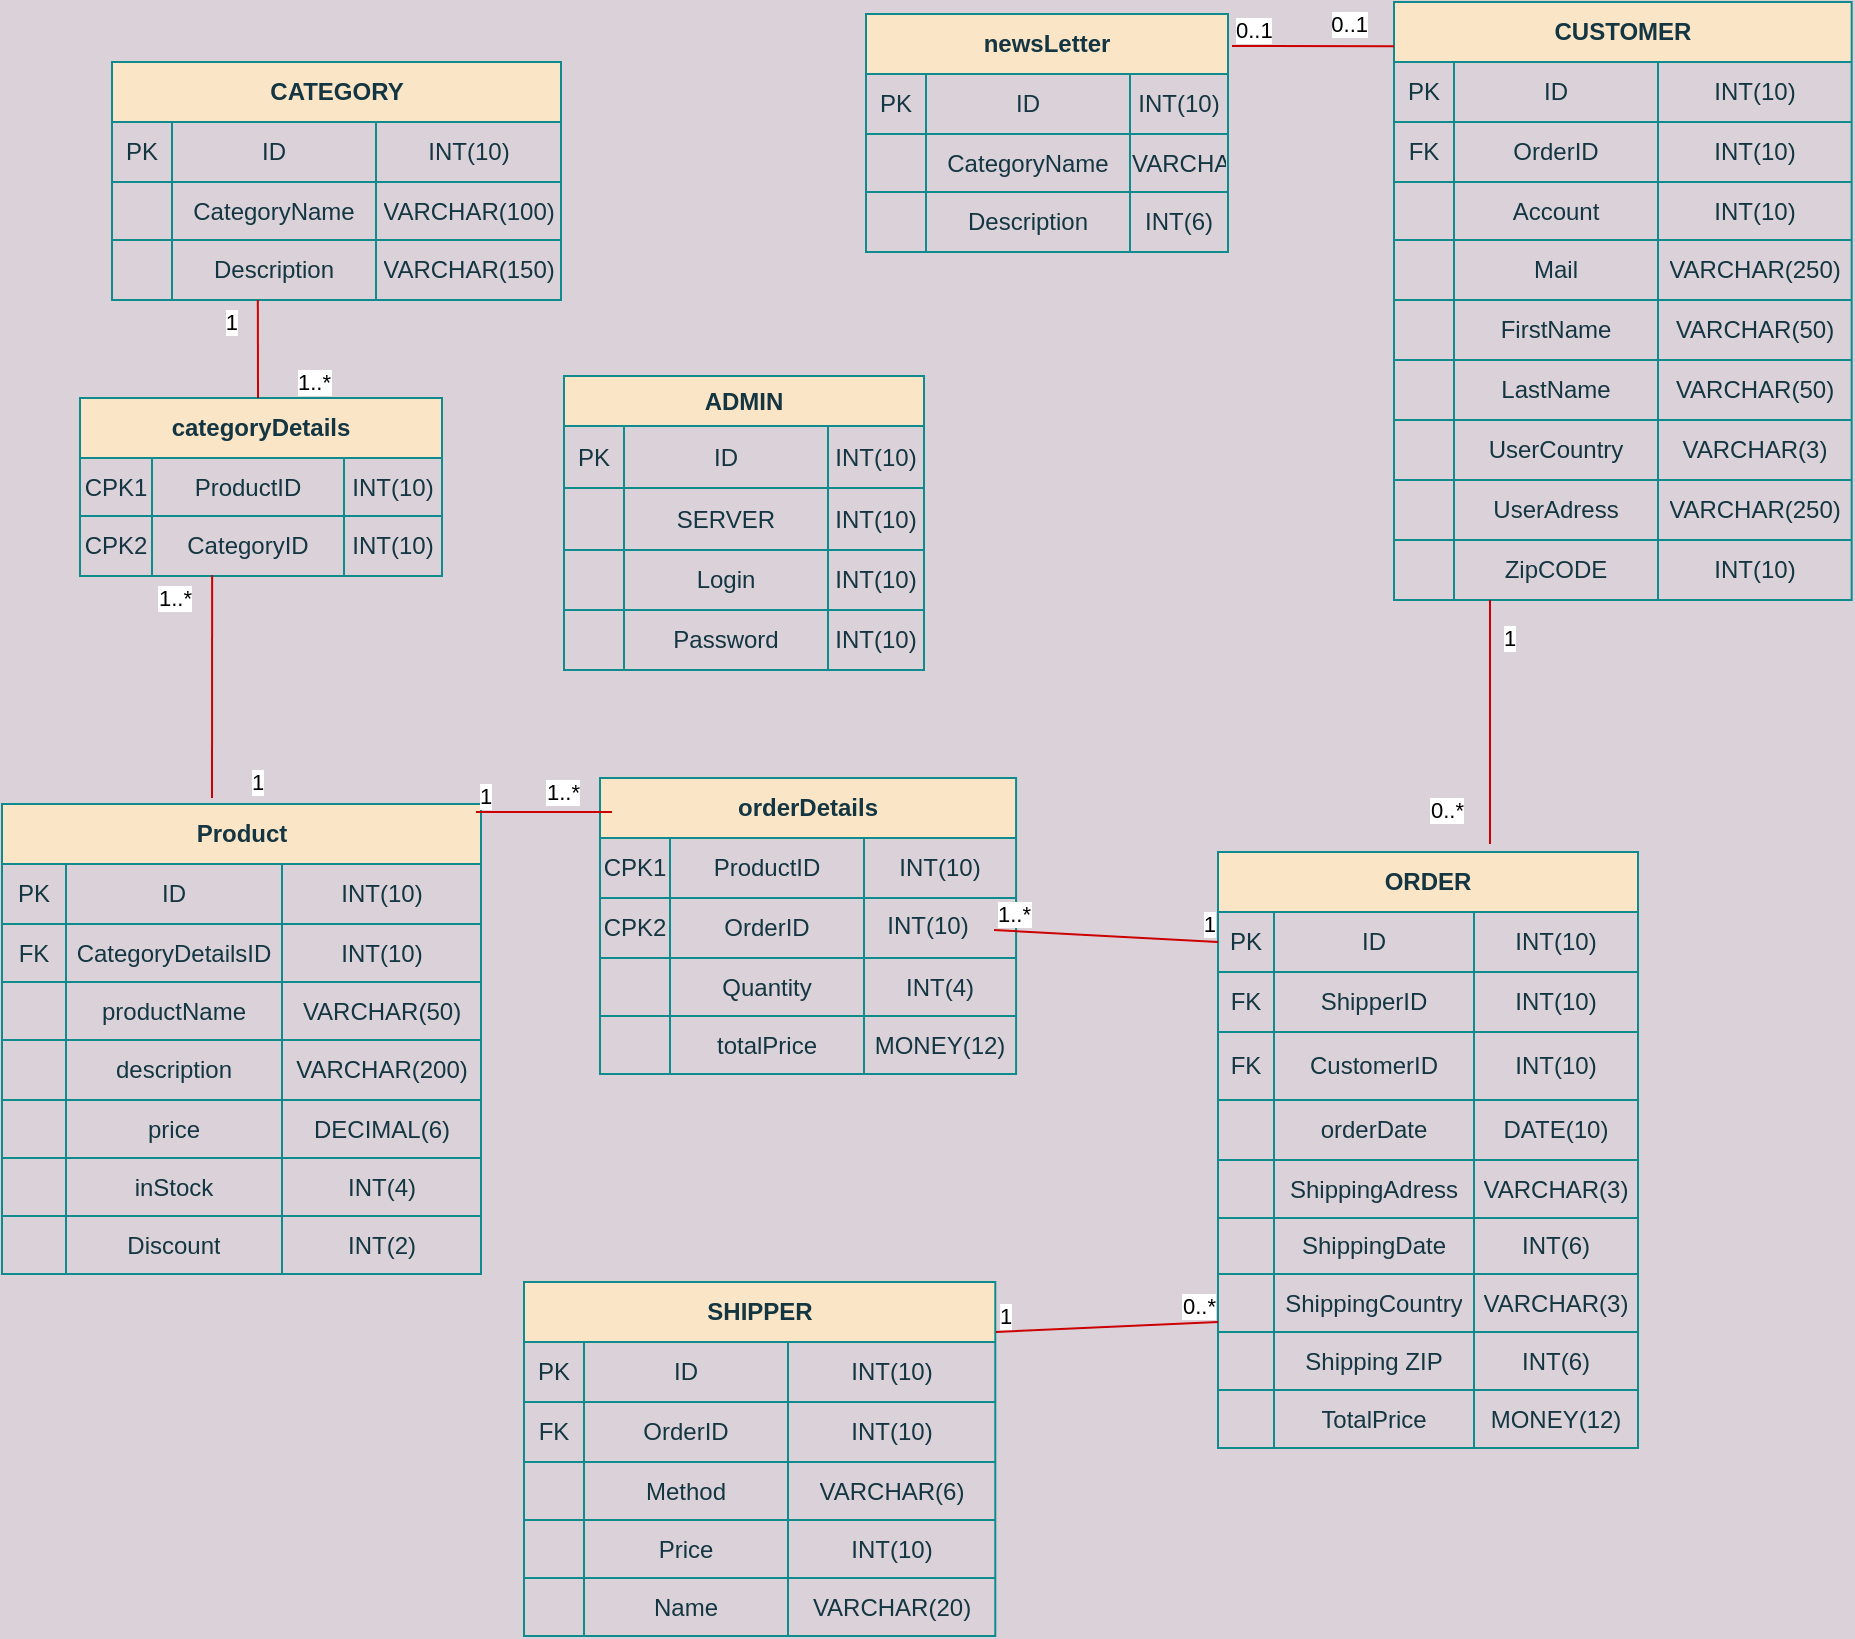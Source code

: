 <mxfile version="14.2.4" type="embed">
    <diagram name="Page-1" id="c4acf3e9-155e-7222-9cf6-157b1a14988f">
        <mxGraphModel dx="1425" dy="967" grid="0" gridSize="10" guides="1" tooltips="1" connect="1" arrows="1" fold="1" page="1" pageScale="1" pageWidth="850" pageHeight="1100" background="#DAD2D8" math="0" shadow="0">
            <root>
                <mxCell id="0"/>
                <mxCell id="1" parent="0"/>
                <mxCell id="YACHoL5docVy_mTdtGhY-1" value="Product" style="shape=table;html=1;whiteSpace=wrap;startSize=30;container=1;collapsible=0;childLayout=tableLayout;fontStyle=1;align=center;fillColor=#FAE5C7;strokeColor=#0F8B8D;fontColor=#143642;" parent="1" vertex="1">
                    <mxGeometry x="18" y="433" width="239.5" height="235" as="geometry"/>
                </mxCell>
                <mxCell id="YACHoL5docVy_mTdtGhY-2" value="" style="shape=partialRectangle;html=1;whiteSpace=wrap;collapsible=0;dropTarget=0;pointerEvents=0;fillColor=none;top=0;left=0;bottom=0;right=0;points=[[0,0.5],[1,0.5]];portConstraint=eastwest;strokeColor=#0F8B8D;fontColor=#143642;" parent="YACHoL5docVy_mTdtGhY-1" vertex="1">
                    <mxGeometry y="30" width="239.5" height="30" as="geometry"/>
                </mxCell>
                <mxCell id="YACHoL5docVy_mTdtGhY-3" value="PK" style="shape=partialRectangle;html=1;whiteSpace=wrap;connectable=0;fillColor=none;top=0;left=0;bottom=0;right=0;overflow=hidden;strokeColor=#0F8B8D;fontColor=#143642;" parent="YACHoL5docVy_mTdtGhY-2" vertex="1">
                    <mxGeometry width="32" height="30" as="geometry"/>
                </mxCell>
                <mxCell id="YACHoL5docVy_mTdtGhY-4" value="ID" style="shape=partialRectangle;html=1;whiteSpace=wrap;connectable=0;fillColor=none;top=0;left=0;bottom=0;right=0;overflow=hidden;strokeColor=#0F8B8D;fontColor=#143642;" parent="YACHoL5docVy_mTdtGhY-2" vertex="1">
                    <mxGeometry x="32" width="108" height="30" as="geometry"/>
                </mxCell>
                <mxCell id="YACHoL5docVy_mTdtGhY-5" value="INT(10)" style="shape=partialRectangle;html=1;whiteSpace=wrap;connectable=0;fillColor=none;top=0;left=0;bottom=0;right=0;overflow=hidden;strokeColor=#0F8B8D;fontColor=#143642;" parent="YACHoL5docVy_mTdtGhY-2" vertex="1">
                    <mxGeometry x="140" width="100" height="30" as="geometry"/>
                </mxCell>
                <mxCell id="259" style="shape=partialRectangle;html=1;whiteSpace=wrap;collapsible=0;dropTarget=0;pointerEvents=0;fillColor=none;top=0;left=0;bottom=0;right=0;points=[[0,0.5],[1,0.5]];portConstraint=eastwest;strokeColor=#0F8B8D;fontColor=#143642;" parent="YACHoL5docVy_mTdtGhY-1" vertex="1">
                    <mxGeometry y="60" width="239.5" height="29" as="geometry"/>
                </mxCell>
                <mxCell id="260" value="FK" style="shape=partialRectangle;html=1;whiteSpace=wrap;connectable=0;fillColor=none;top=0;left=0;bottom=0;right=0;overflow=hidden;strokeColor=#0F8B8D;fontColor=#143642;" parent="259" vertex="1">
                    <mxGeometry width="32" height="29" as="geometry"/>
                </mxCell>
                <mxCell id="261" value="&lt;span&gt;CategoryDetailsID&lt;/span&gt;" style="shape=partialRectangle;html=1;whiteSpace=wrap;connectable=0;fillColor=none;top=0;left=0;bottom=0;right=0;overflow=hidden;strokeColor=#0F8B8D;fontColor=#143642;" parent="259" vertex="1">
                    <mxGeometry x="32" width="108" height="29" as="geometry"/>
                </mxCell>
                <mxCell id="262" value="&lt;span&gt;INT(10)&lt;/span&gt;" style="shape=partialRectangle;html=1;whiteSpace=wrap;connectable=0;fillColor=none;top=0;left=0;bottom=0;right=0;overflow=hidden;strokeColor=#0F8B8D;fontColor=#143642;" parent="259" vertex="1">
                    <mxGeometry x="140" width="100" height="29" as="geometry"/>
                </mxCell>
                <mxCell id="YACHoL5docVy_mTdtGhY-6" value="" style="shape=partialRectangle;html=1;whiteSpace=wrap;collapsible=0;dropTarget=0;pointerEvents=0;fillColor=none;top=0;left=0;bottom=0;right=0;points=[[0,0.5],[1,0.5]];portConstraint=eastwest;strokeColor=#0F8B8D;fontColor=#143642;" parent="YACHoL5docVy_mTdtGhY-1" vertex="1">
                    <mxGeometry y="89" width="239.5" height="29" as="geometry"/>
                </mxCell>
                <mxCell id="YACHoL5docVy_mTdtGhY-7" value="" style="shape=partialRectangle;html=1;whiteSpace=wrap;connectable=0;fillColor=none;top=0;left=0;bottom=0;right=0;overflow=hidden;strokeColor=#0F8B8D;fontColor=#143642;" parent="YACHoL5docVy_mTdtGhY-6" vertex="1">
                    <mxGeometry width="32" height="29" as="geometry"/>
                </mxCell>
                <mxCell id="YACHoL5docVy_mTdtGhY-8" value="&lt;span style=&quot;text-align: left&quot;&gt;productName&lt;/span&gt;" style="shape=partialRectangle;html=1;whiteSpace=wrap;connectable=0;fillColor=none;top=0;left=0;bottom=0;right=0;overflow=hidden;strokeColor=#0F8B8D;fontColor=#143642;" parent="YACHoL5docVy_mTdtGhY-6" vertex="1">
                    <mxGeometry x="32" width="108" height="29" as="geometry"/>
                </mxCell>
                <mxCell id="YACHoL5docVy_mTdtGhY-9" value="&lt;span&gt;VARCHAR(50)&lt;/span&gt;" style="shape=partialRectangle;html=1;whiteSpace=wrap;connectable=0;fillColor=none;top=0;left=0;bottom=0;right=0;overflow=hidden;strokeColor=#0F8B8D;fontColor=#143642;" parent="YACHoL5docVy_mTdtGhY-6" vertex="1">
                    <mxGeometry x="140" width="100" height="29" as="geometry"/>
                </mxCell>
                <mxCell id="YACHoL5docVy_mTdtGhY-10" value="" style="shape=partialRectangle;html=1;whiteSpace=wrap;collapsible=0;dropTarget=0;pointerEvents=0;fillColor=none;top=0;left=0;bottom=0;right=0;points=[[0,0.5],[1,0.5]];portConstraint=eastwest;strokeColor=#0F8B8D;fontColor=#143642;" parent="YACHoL5docVy_mTdtGhY-1" vertex="1">
                    <mxGeometry y="118" width="239.5" height="30" as="geometry"/>
                </mxCell>
                <mxCell id="YACHoL5docVy_mTdtGhY-11" value="" style="shape=partialRectangle;html=1;whiteSpace=wrap;connectable=0;fillColor=none;top=0;left=0;bottom=0;right=0;overflow=hidden;strokeColor=#0F8B8D;fontColor=#143642;" parent="YACHoL5docVy_mTdtGhY-10" vertex="1">
                    <mxGeometry width="32" height="30" as="geometry"/>
                </mxCell>
                <mxCell id="YACHoL5docVy_mTdtGhY-12" value="&lt;span style=&quot;text-align: left&quot;&gt;description&lt;/span&gt;" style="shape=partialRectangle;html=1;whiteSpace=wrap;connectable=0;fillColor=none;top=0;left=0;bottom=0;right=0;overflow=hidden;strokeColor=#0F8B8D;fontColor=#143642;" parent="YACHoL5docVy_mTdtGhY-10" vertex="1">
                    <mxGeometry x="32" width="108" height="30" as="geometry"/>
                </mxCell>
                <mxCell id="YACHoL5docVy_mTdtGhY-13" value="VARCHAR(200)" style="shape=partialRectangle;html=1;whiteSpace=wrap;connectable=0;fillColor=none;top=0;left=0;bottom=0;right=0;overflow=hidden;strokeColor=#0F8B8D;fontColor=#143642;" parent="YACHoL5docVy_mTdtGhY-10" vertex="1">
                    <mxGeometry x="140" width="100" height="30" as="geometry"/>
                </mxCell>
                <mxCell id="15" value="" style="shape=partialRectangle;html=1;whiteSpace=wrap;collapsible=0;dropTarget=0;pointerEvents=0;fillColor=none;top=0;left=0;bottom=0;right=0;points=[[0,0.5],[1,0.5]];portConstraint=eastwest;strokeColor=#0F8B8D;fontColor=#143642;" parent="YACHoL5docVy_mTdtGhY-1" vertex="1">
                    <mxGeometry y="148" width="239.5" height="29" as="geometry"/>
                </mxCell>
                <mxCell id="16" value="" style="shape=partialRectangle;html=1;whiteSpace=wrap;connectable=0;fillColor=none;top=0;left=0;bottom=0;right=0;overflow=hidden;strokeColor=#0F8B8D;fontColor=#143642;" parent="15" vertex="1">
                    <mxGeometry width="32" height="29" as="geometry"/>
                </mxCell>
                <mxCell id="17" value="&lt;span style=&quot;text-align: left&quot;&gt;price&lt;/span&gt;" style="shape=partialRectangle;html=1;whiteSpace=wrap;connectable=0;fillColor=none;top=0;left=0;bottom=0;right=0;overflow=hidden;strokeColor=#0F8B8D;fontColor=#143642;" parent="15" vertex="1">
                    <mxGeometry x="32" width="108" height="29" as="geometry"/>
                </mxCell>
                <mxCell id="18" value="&lt;span&gt;DECIMAL(6)&lt;/span&gt;" style="shape=partialRectangle;html=1;whiteSpace=wrap;connectable=0;fillColor=none;top=0;left=0;bottom=0;right=0;overflow=hidden;strokeColor=#0F8B8D;fontColor=#143642;" parent="15" vertex="1">
                    <mxGeometry x="140" width="100" height="29" as="geometry"/>
                </mxCell>
                <mxCell id="7CMeh297SP7o4FMxIKgV-269" style="shape=partialRectangle;html=1;whiteSpace=wrap;collapsible=0;dropTarget=0;pointerEvents=0;fillColor=none;top=0;left=0;bottom=0;right=0;points=[[0,0.5],[1,0.5]];portConstraint=eastwest;strokeColor=#0F8B8D;fontColor=#143642;" parent="YACHoL5docVy_mTdtGhY-1" vertex="1">
                    <mxGeometry y="177" width="239.5" height="29" as="geometry"/>
                </mxCell>
                <mxCell id="7CMeh297SP7o4FMxIKgV-270" style="shape=partialRectangle;html=1;whiteSpace=wrap;connectable=0;fillColor=none;top=0;left=0;bottom=0;right=0;overflow=hidden;strokeColor=#0F8B8D;fontColor=#143642;" parent="7CMeh297SP7o4FMxIKgV-269" vertex="1">
                    <mxGeometry width="32" height="29" as="geometry"/>
                </mxCell>
                <mxCell id="7CMeh297SP7o4FMxIKgV-271" value="inStock" style="shape=partialRectangle;html=1;whiteSpace=wrap;connectable=0;fillColor=none;top=0;left=0;bottom=0;right=0;overflow=hidden;strokeColor=#0F8B8D;fontColor=#143642;" parent="7CMeh297SP7o4FMxIKgV-269" vertex="1">
                    <mxGeometry x="32" width="108" height="29" as="geometry"/>
                </mxCell>
                <mxCell id="7CMeh297SP7o4FMxIKgV-272" value="INT(4)" style="shape=partialRectangle;html=1;whiteSpace=wrap;connectable=0;fillColor=none;top=0;left=0;bottom=0;right=0;overflow=hidden;strokeColor=#0F8B8D;fontColor=#143642;" parent="7CMeh297SP7o4FMxIKgV-269" vertex="1">
                    <mxGeometry x="140" width="100" height="29" as="geometry"/>
                </mxCell>
                <mxCell id="7CMeh297SP7o4FMxIKgV-273" style="shape=partialRectangle;html=1;whiteSpace=wrap;collapsible=0;dropTarget=0;pointerEvents=0;fillColor=none;top=0;left=0;bottom=0;right=0;points=[[0,0.5],[1,0.5]];portConstraint=eastwest;strokeColor=#0F8B8D;fontColor=#143642;" parent="YACHoL5docVy_mTdtGhY-1" vertex="1">
                    <mxGeometry y="206" width="239.5" height="29" as="geometry"/>
                </mxCell>
                <mxCell id="7CMeh297SP7o4FMxIKgV-274" style="shape=partialRectangle;html=1;whiteSpace=wrap;connectable=0;fillColor=none;top=0;left=0;bottom=0;right=0;overflow=hidden;strokeColor=#0F8B8D;fontColor=#143642;" parent="7CMeh297SP7o4FMxIKgV-273" vertex="1">
                    <mxGeometry width="32" height="29" as="geometry"/>
                </mxCell>
                <mxCell id="7CMeh297SP7o4FMxIKgV-275" value="Discount" style="shape=partialRectangle;html=1;whiteSpace=wrap;connectable=0;fillColor=none;top=0;left=0;bottom=0;right=0;overflow=hidden;strokeColor=#0F8B8D;fontColor=#143642;" parent="7CMeh297SP7o4FMxIKgV-273" vertex="1">
                    <mxGeometry x="32" width="108" height="29" as="geometry"/>
                </mxCell>
                <mxCell id="7CMeh297SP7o4FMxIKgV-276" value="INT(2)" style="shape=partialRectangle;html=1;whiteSpace=wrap;connectable=0;fillColor=none;top=0;left=0;bottom=0;right=0;overflow=hidden;strokeColor=#0F8B8D;fontColor=#143642;" parent="7CMeh297SP7o4FMxIKgV-273" vertex="1">
                    <mxGeometry x="140" width="100" height="29" as="geometry"/>
                </mxCell>
                <mxCell id="24" value="ADMIN" style="shape=table;html=1;whiteSpace=wrap;startSize=25;container=1;collapsible=0;childLayout=tableLayout;fontStyle=1;align=center;fillColor=#FAE5C7;strokeColor=#0F8B8D;fontColor=#143642;" parent="1" vertex="1">
                    <mxGeometry x="299" y="219" width="180" height="147" as="geometry"/>
                </mxCell>
                <mxCell id="25" value="" style="shape=partialRectangle;html=1;whiteSpace=wrap;collapsible=0;dropTarget=0;pointerEvents=0;fillColor=none;top=0;left=0;bottom=0;right=0;points=[[0,0.5],[1,0.5]];portConstraint=eastwest;strokeColor=#0F8B8D;fontColor=#143642;" parent="24" vertex="1">
                    <mxGeometry y="25" width="180" height="31" as="geometry"/>
                </mxCell>
                <mxCell id="26" value="PK" style="shape=partialRectangle;html=1;whiteSpace=wrap;connectable=0;fillColor=none;top=0;left=0;bottom=0;right=0;overflow=hidden;strokeColor=#0F8B8D;fontColor=#143642;" parent="25" vertex="1">
                    <mxGeometry width="30" height="31" as="geometry"/>
                </mxCell>
                <mxCell id="27" value="&lt;span&gt;ID&lt;/span&gt;" style="shape=partialRectangle;html=1;whiteSpace=wrap;connectable=0;fillColor=none;top=0;left=0;bottom=0;right=0;overflow=hidden;strokeColor=#0F8B8D;fontColor=#143642;" parent="25" vertex="1">
                    <mxGeometry x="30" width="102" height="31" as="geometry"/>
                </mxCell>
                <mxCell id="28" value="INT(10)" style="shape=partialRectangle;html=1;whiteSpace=wrap;connectable=0;fillColor=none;top=0;left=0;bottom=0;right=0;overflow=hidden;strokeColor=#0F8B8D;fontColor=#143642;" parent="25" vertex="1">
                    <mxGeometry x="132" width="48" height="31" as="geometry"/>
                </mxCell>
                <mxCell id="29" value="" style="shape=partialRectangle;html=1;whiteSpace=wrap;collapsible=0;dropTarget=0;pointerEvents=0;fillColor=none;top=0;left=0;bottom=0;right=0;points=[[0,0.5],[1,0.5]];portConstraint=eastwest;strokeColor=#0F8B8D;fontColor=#143642;" parent="24" vertex="1">
                    <mxGeometry y="56" width="180" height="31" as="geometry"/>
                </mxCell>
                <mxCell id="30" value="" style="shape=partialRectangle;html=1;whiteSpace=wrap;connectable=0;fillColor=none;top=0;left=0;bottom=0;right=0;overflow=hidden;strokeColor=#0F8B8D;fontColor=#143642;" parent="29" vertex="1">
                    <mxGeometry width="30" height="31" as="geometry"/>
                </mxCell>
                <mxCell id="31" value="&lt;span style=&quot;text-align: left&quot;&gt;SERVER&lt;/span&gt;" style="shape=partialRectangle;html=1;whiteSpace=wrap;connectable=0;fillColor=none;top=0;left=0;bottom=0;right=0;overflow=hidden;strokeColor=#0F8B8D;fontColor=#143642;" parent="29" vertex="1">
                    <mxGeometry x="30" width="102" height="31" as="geometry"/>
                </mxCell>
                <mxCell id="32" value="&lt;span&gt;INT(10)&lt;/span&gt;" style="shape=partialRectangle;html=1;whiteSpace=wrap;connectable=0;fillColor=none;top=0;left=0;bottom=0;right=0;overflow=hidden;strokeColor=#0F8B8D;fontColor=#143642;" parent="29" vertex="1">
                    <mxGeometry x="132" width="48" height="31" as="geometry"/>
                </mxCell>
                <mxCell id="212" style="shape=partialRectangle;html=1;whiteSpace=wrap;collapsible=0;dropTarget=0;pointerEvents=0;fillColor=none;top=0;left=0;bottom=0;right=0;points=[[0,0.5],[1,0.5]];portConstraint=eastwest;strokeColor=#0F8B8D;fontColor=#143642;" parent="24" vertex="1">
                    <mxGeometry y="87" width="180" height="30" as="geometry"/>
                </mxCell>
                <mxCell id="213" style="shape=partialRectangle;html=1;whiteSpace=wrap;connectable=0;fillColor=none;top=0;left=0;bottom=0;right=0;overflow=hidden;strokeColor=#0F8B8D;fontColor=#143642;" parent="212" vertex="1">
                    <mxGeometry width="30" height="30" as="geometry"/>
                </mxCell>
                <mxCell id="214" value="Login" style="shape=partialRectangle;html=1;whiteSpace=wrap;connectable=0;fillColor=none;top=0;left=0;bottom=0;right=0;overflow=hidden;strokeColor=#0F8B8D;fontColor=#143642;" parent="212" vertex="1">
                    <mxGeometry x="30" width="102" height="30" as="geometry"/>
                </mxCell>
                <mxCell id="215" value="&lt;span&gt;INT(10)&lt;/span&gt;" style="shape=partialRectangle;html=1;whiteSpace=wrap;connectable=0;fillColor=none;top=0;left=0;bottom=0;right=0;overflow=hidden;strokeColor=#0F8B8D;fontColor=#143642;" parent="212" vertex="1">
                    <mxGeometry x="132" width="48" height="30" as="geometry"/>
                </mxCell>
                <mxCell id="216" style="shape=partialRectangle;html=1;whiteSpace=wrap;collapsible=0;dropTarget=0;pointerEvents=0;fillColor=none;top=0;left=0;bottom=0;right=0;points=[[0,0.5],[1,0.5]];portConstraint=eastwest;strokeColor=#0F8B8D;fontColor=#143642;" parent="24" vertex="1">
                    <mxGeometry y="117" width="180" height="30" as="geometry"/>
                </mxCell>
                <mxCell id="217" style="shape=partialRectangle;html=1;whiteSpace=wrap;connectable=0;fillColor=none;top=0;left=0;bottom=0;right=0;overflow=hidden;strokeColor=#0F8B8D;fontColor=#143642;" parent="216" vertex="1">
                    <mxGeometry width="30" height="30" as="geometry"/>
                </mxCell>
                <mxCell id="218" value="Password" style="shape=partialRectangle;html=1;whiteSpace=wrap;connectable=0;fillColor=none;top=0;left=0;bottom=0;right=0;overflow=hidden;strokeColor=#0F8B8D;fontColor=#143642;" parent="216" vertex="1">
                    <mxGeometry x="30" width="102" height="30" as="geometry"/>
                </mxCell>
                <mxCell id="219" value="&lt;span&gt;INT(10)&lt;/span&gt;" style="shape=partialRectangle;html=1;whiteSpace=wrap;connectable=0;fillColor=none;top=0;left=0;bottom=0;right=0;overflow=hidden;strokeColor=#0F8B8D;fontColor=#143642;" parent="216" vertex="1">
                    <mxGeometry x="132" width="48" height="30" as="geometry"/>
                </mxCell>
                <mxCell id="72" value="CUSTOMER" style="shape=table;html=1;whiteSpace=wrap;startSize=30;container=1;collapsible=0;childLayout=tableLayout;fontStyle=1;align=center;fillColor=#FAE5C7;strokeColor=#0F8B8D;fontColor=#143642;" parent="1" vertex="1">
                    <mxGeometry x="714" y="32" width="228.833" height="299" as="geometry"/>
                </mxCell>
                <mxCell id="73" value="" style="shape=partialRectangle;html=1;whiteSpace=wrap;collapsible=0;dropTarget=0;pointerEvents=0;fillColor=none;top=0;left=0;bottom=0;right=0;points=[[0,0.5],[1,0.5]];portConstraint=eastwest;strokeColor=#0F8B8D;fontColor=#143642;" parent="72" vertex="1">
                    <mxGeometry y="30" width="228.833" height="30" as="geometry"/>
                </mxCell>
                <mxCell id="74" value="PK" style="shape=partialRectangle;html=1;whiteSpace=wrap;connectable=0;fillColor=none;top=0;left=0;bottom=0;right=0;overflow=hidden;strokeColor=#0F8B8D;fontColor=#143642;" parent="73" vertex="1">
                    <mxGeometry width="30" height="30" as="geometry"/>
                </mxCell>
                <mxCell id="75" value="&lt;span&gt;ID&lt;/span&gt;" style="shape=partialRectangle;html=1;whiteSpace=wrap;connectable=0;fillColor=none;top=0;left=0;bottom=0;right=0;overflow=hidden;strokeColor=#0F8B8D;fontColor=#143642;" parent="73" vertex="1">
                    <mxGeometry x="30" width="102" height="30" as="geometry"/>
                </mxCell>
                <mxCell id="76" value="INT(10)" style="shape=partialRectangle;html=1;whiteSpace=wrap;connectable=0;fillColor=none;top=0;left=0;bottom=0;right=0;overflow=hidden;strokeColor=#0F8B8D;fontColor=#143642;" parent="73" vertex="1">
                    <mxGeometry x="132" width="97" height="30" as="geometry"/>
                </mxCell>
                <mxCell id="251" style="shape=partialRectangle;html=1;whiteSpace=wrap;collapsible=0;dropTarget=0;pointerEvents=0;fillColor=none;top=0;left=0;bottom=0;right=0;points=[[0,0.5],[1,0.5]];portConstraint=eastwest;strokeColor=#0F8B8D;fontColor=#143642;" parent="72" vertex="1">
                    <mxGeometry y="60" width="228.833" height="30" as="geometry"/>
                </mxCell>
                <mxCell id="252" value="FK" style="shape=partialRectangle;html=1;whiteSpace=wrap;connectable=0;fillColor=none;top=0;left=0;bottom=0;right=0;overflow=hidden;strokeColor=#0F8B8D;fontColor=#143642;" parent="251" vertex="1">
                    <mxGeometry width="30" height="30" as="geometry"/>
                </mxCell>
                <mxCell id="253" value="OrderID" style="shape=partialRectangle;html=1;whiteSpace=wrap;connectable=0;fillColor=none;top=0;left=0;bottom=0;right=0;overflow=hidden;strokeColor=#0F8B8D;fontColor=#143642;" parent="251" vertex="1">
                    <mxGeometry x="30" width="102" height="30" as="geometry"/>
                </mxCell>
                <mxCell id="254" value="INT(10)" style="shape=partialRectangle;html=1;whiteSpace=wrap;connectable=0;fillColor=none;top=0;left=0;bottom=0;right=0;overflow=hidden;strokeColor=#0F8B8D;fontColor=#143642;" parent="251" vertex="1">
                    <mxGeometry x="132" width="97" height="30" as="geometry"/>
                </mxCell>
                <mxCell id="77" value="" style="shape=partialRectangle;html=1;whiteSpace=wrap;collapsible=0;dropTarget=0;pointerEvents=0;fillColor=none;top=0;left=0;bottom=0;right=0;points=[[0,0.5],[1,0.5]];portConstraint=eastwest;strokeColor=#0F8B8D;fontColor=#143642;" parent="72" vertex="1">
                    <mxGeometry y="90" width="228.833" height="29" as="geometry"/>
                </mxCell>
                <mxCell id="78" value="" style="shape=partialRectangle;html=1;whiteSpace=wrap;connectable=0;fillColor=none;top=0;left=0;bottom=0;right=0;overflow=hidden;strokeColor=#0F8B8D;fontColor=#143642;" parent="77" vertex="1">
                    <mxGeometry width="30" height="29" as="geometry"/>
                </mxCell>
                <mxCell id="79" value="&lt;span style=&quot;text-align: left&quot;&gt;Account&lt;/span&gt;" style="shape=partialRectangle;html=1;whiteSpace=wrap;connectable=0;fillColor=none;top=0;left=0;bottom=0;right=0;overflow=hidden;strokeColor=#0F8B8D;fontColor=#143642;" parent="77" vertex="1">
                    <mxGeometry x="30" width="102" height="29" as="geometry"/>
                </mxCell>
                <mxCell id="80" value="&lt;span&gt;INT(10)&lt;/span&gt;" style="shape=partialRectangle;html=1;whiteSpace=wrap;connectable=0;fillColor=none;top=0;left=0;bottom=0;right=0;overflow=hidden;strokeColor=#0F8B8D;fontColor=#143642;" parent="77" vertex="1">
                    <mxGeometry x="132" width="97" height="29" as="geometry"/>
                </mxCell>
                <mxCell id="81" value="" style="shape=partialRectangle;html=1;whiteSpace=wrap;collapsible=0;dropTarget=0;pointerEvents=0;fillColor=none;top=0;left=0;bottom=0;right=0;points=[[0,0.5],[1,0.5]];portConstraint=eastwest;strokeColor=#0F8B8D;fontColor=#143642;" parent="72" vertex="1">
                    <mxGeometry y="119" width="228.833" height="30" as="geometry"/>
                </mxCell>
                <mxCell id="82" value="" style="shape=partialRectangle;html=1;whiteSpace=wrap;connectable=0;fillColor=none;top=0;left=0;bottom=0;right=0;overflow=hidden;strokeColor=#0F8B8D;fontColor=#143642;" parent="81" vertex="1">
                    <mxGeometry width="30" height="30" as="geometry"/>
                </mxCell>
                <mxCell id="83" value="&lt;span style=&quot;text-align: left&quot;&gt;Mail&lt;/span&gt;" style="shape=partialRectangle;html=1;whiteSpace=wrap;connectable=0;fillColor=none;top=0;left=0;bottom=0;right=0;overflow=hidden;strokeColor=#0F8B8D;fontColor=#143642;" parent="81" vertex="1">
                    <mxGeometry x="30" width="102" height="30" as="geometry"/>
                </mxCell>
                <mxCell id="84" value="&lt;span&gt;VARCHAR(250)&lt;/span&gt;" style="shape=partialRectangle;html=1;whiteSpace=wrap;connectable=0;fillColor=none;top=0;left=0;bottom=0;right=0;overflow=hidden;strokeColor=#0F8B8D;fontColor=#143642;" parent="81" vertex="1">
                    <mxGeometry x="132" width="97" height="30" as="geometry"/>
                </mxCell>
                <mxCell id="192" style="shape=partialRectangle;html=1;whiteSpace=wrap;collapsible=0;dropTarget=0;pointerEvents=0;fillColor=none;top=0;left=0;bottom=0;right=0;points=[[0,0.5],[1,0.5]];portConstraint=eastwest;strokeColor=#0F8B8D;fontColor=#143642;" parent="72" vertex="1">
                    <mxGeometry y="149" width="228.833" height="30" as="geometry"/>
                </mxCell>
                <mxCell id="193" style="shape=partialRectangle;html=1;whiteSpace=wrap;connectable=0;fillColor=none;top=0;left=0;bottom=0;right=0;overflow=hidden;strokeColor=#0F8B8D;fontColor=#143642;" parent="192" vertex="1">
                    <mxGeometry width="30" height="30" as="geometry"/>
                </mxCell>
                <mxCell id="194" value="FirstName" style="shape=partialRectangle;html=1;whiteSpace=wrap;connectable=0;fillColor=none;top=0;left=0;bottom=0;right=0;overflow=hidden;strokeColor=#0F8B8D;fontColor=#143642;" parent="192" vertex="1">
                    <mxGeometry x="30" width="102" height="30" as="geometry"/>
                </mxCell>
                <mxCell id="195" value="VARCHAR(50)" style="shape=partialRectangle;html=1;whiteSpace=wrap;connectable=0;fillColor=none;top=0;left=0;bottom=0;right=0;overflow=hidden;strokeColor=#0F8B8D;fontColor=#143642;" parent="192" vertex="1">
                    <mxGeometry x="132" width="97" height="30" as="geometry"/>
                </mxCell>
                <mxCell id="196" style="shape=partialRectangle;html=1;whiteSpace=wrap;collapsible=0;dropTarget=0;pointerEvents=0;fillColor=none;top=0;left=0;bottom=0;right=0;points=[[0,0.5],[1,0.5]];portConstraint=eastwest;strokeColor=#0F8B8D;fontColor=#143642;" parent="72" vertex="1">
                    <mxGeometry y="179" width="228.833" height="30" as="geometry"/>
                </mxCell>
                <mxCell id="197" style="shape=partialRectangle;html=1;whiteSpace=wrap;connectable=0;fillColor=none;top=0;left=0;bottom=0;right=0;overflow=hidden;strokeColor=#0F8B8D;fontColor=#143642;" parent="196" vertex="1">
                    <mxGeometry width="30" height="30" as="geometry"/>
                </mxCell>
                <mxCell id="198" value="LastName" style="shape=partialRectangle;html=1;whiteSpace=wrap;connectable=0;fillColor=none;top=0;left=0;bottom=0;right=0;overflow=hidden;strokeColor=#0F8B8D;fontColor=#143642;" parent="196" vertex="1">
                    <mxGeometry x="30" width="102" height="30" as="geometry"/>
                </mxCell>
                <mxCell id="199" value="VARCHAR(50)" style="shape=partialRectangle;html=1;whiteSpace=wrap;connectable=0;fillColor=none;top=0;left=0;bottom=0;right=0;overflow=hidden;strokeColor=#0F8B8D;fontColor=#143642;" parent="196" vertex="1">
                    <mxGeometry x="132" width="97" height="30" as="geometry"/>
                </mxCell>
                <mxCell id="200" style="shape=partialRectangle;html=1;whiteSpace=wrap;collapsible=0;dropTarget=0;pointerEvents=0;fillColor=none;top=0;left=0;bottom=0;right=0;points=[[0,0.5],[1,0.5]];portConstraint=eastwest;strokeColor=#0F8B8D;fontColor=#143642;" parent="72" vertex="1">
                    <mxGeometry y="209" width="228.833" height="30" as="geometry"/>
                </mxCell>
                <mxCell id="201" style="shape=partialRectangle;html=1;whiteSpace=wrap;connectable=0;fillColor=none;top=0;left=0;bottom=0;right=0;overflow=hidden;strokeColor=#0F8B8D;fontColor=#143642;" parent="200" vertex="1">
                    <mxGeometry width="30" height="30" as="geometry"/>
                </mxCell>
                <mxCell id="202" value="UserCountry" style="shape=partialRectangle;html=1;whiteSpace=wrap;connectable=0;fillColor=none;top=0;left=0;bottom=0;right=0;overflow=hidden;strokeColor=#0F8B8D;fontColor=#143642;" parent="200" vertex="1">
                    <mxGeometry x="30" width="102" height="30" as="geometry"/>
                </mxCell>
                <mxCell id="203" value="VARCHAR(3)" style="shape=partialRectangle;html=1;whiteSpace=wrap;connectable=0;fillColor=none;top=0;left=0;bottom=0;right=0;overflow=hidden;strokeColor=#0F8B8D;fontColor=#143642;" parent="200" vertex="1">
                    <mxGeometry x="132" width="97" height="30" as="geometry"/>
                </mxCell>
                <mxCell id="204" style="shape=partialRectangle;html=1;whiteSpace=wrap;collapsible=0;dropTarget=0;pointerEvents=0;fillColor=none;top=0;left=0;bottom=0;right=0;points=[[0,0.5],[1,0.5]];portConstraint=eastwest;strokeColor=#0F8B8D;fontColor=#143642;" parent="72" vertex="1">
                    <mxGeometry y="239" width="228.833" height="30" as="geometry"/>
                </mxCell>
                <mxCell id="205" style="shape=partialRectangle;html=1;whiteSpace=wrap;connectable=0;fillColor=none;top=0;left=0;bottom=0;right=0;overflow=hidden;strokeColor=#0F8B8D;fontColor=#143642;" parent="204" vertex="1">
                    <mxGeometry width="30" height="30" as="geometry"/>
                </mxCell>
                <mxCell id="206" value="UserAdress" style="shape=partialRectangle;html=1;whiteSpace=wrap;connectable=0;fillColor=none;top=0;left=0;bottom=0;right=0;overflow=hidden;strokeColor=#0F8B8D;fontColor=#143642;" parent="204" vertex="1">
                    <mxGeometry x="30" width="102" height="30" as="geometry"/>
                </mxCell>
                <mxCell id="207" value="&lt;span&gt;VARCHAR(250)&lt;/span&gt;" style="shape=partialRectangle;html=1;whiteSpace=wrap;connectable=0;fillColor=none;top=0;left=0;bottom=0;right=0;overflow=hidden;strokeColor=#0F8B8D;fontColor=#143642;" parent="204" vertex="1">
                    <mxGeometry x="132" width="97" height="30" as="geometry"/>
                </mxCell>
                <mxCell id="208" style="shape=partialRectangle;html=1;whiteSpace=wrap;collapsible=0;dropTarget=0;pointerEvents=0;fillColor=none;top=0;left=0;bottom=0;right=0;points=[[0,0.5],[1,0.5]];portConstraint=eastwest;strokeColor=#0F8B8D;fontColor=#143642;" parent="72" vertex="1">
                    <mxGeometry y="269" width="228.833" height="30" as="geometry"/>
                </mxCell>
                <mxCell id="209" style="shape=partialRectangle;html=1;whiteSpace=wrap;connectable=0;fillColor=none;top=0;left=0;bottom=0;right=0;overflow=hidden;strokeColor=#0F8B8D;fontColor=#143642;" parent="208" vertex="1">
                    <mxGeometry width="30" height="30" as="geometry"/>
                </mxCell>
                <mxCell id="210" value="ZipCODE" style="shape=partialRectangle;html=1;whiteSpace=wrap;connectable=0;fillColor=none;top=0;left=0;bottom=0;right=0;overflow=hidden;strokeColor=#0F8B8D;fontColor=#143642;" parent="208" vertex="1">
                    <mxGeometry x="30" width="102" height="30" as="geometry"/>
                </mxCell>
                <mxCell id="211" value="&lt;span&gt;INT(10)&lt;/span&gt;" style="shape=partialRectangle;html=1;whiteSpace=wrap;connectable=0;fillColor=none;top=0;left=0;bottom=0;right=0;overflow=hidden;strokeColor=#0F8B8D;fontColor=#143642;" parent="208" vertex="1">
                    <mxGeometry x="132" width="97" height="30" as="geometry"/>
                </mxCell>
                <mxCell id="120" value="ORDER" style="shape=table;html=1;whiteSpace=wrap;startSize=30;container=1;collapsible=0;childLayout=tableLayout;fontStyle=1;align=center;fillColor=#FAE5C7;strokeColor=#0F8B8D;fontColor=#143642;" parent="1" vertex="1">
                    <mxGeometry x="626" y="457" width="210" height="298" as="geometry"/>
                </mxCell>
                <mxCell id="121" value="" style="shape=partialRectangle;html=1;whiteSpace=wrap;collapsible=0;dropTarget=0;pointerEvents=0;fillColor=none;top=0;left=0;bottom=0;right=0;points=[[0,0.5],[1,0.5]];portConstraint=eastwest;strokeColor=#0F8B8D;fontColor=#143642;" parent="120" vertex="1">
                    <mxGeometry y="30" width="210" height="30" as="geometry"/>
                </mxCell>
                <mxCell id="122" value="PK" style="shape=partialRectangle;html=1;whiteSpace=wrap;connectable=0;fillColor=none;top=0;left=0;bottom=0;right=0;overflow=hidden;strokeColor=#0F8B8D;fontColor=#143642;" parent="121" vertex="1">
                    <mxGeometry width="28" height="30" as="geometry"/>
                </mxCell>
                <mxCell id="123" value="&lt;span&gt;ID&lt;/span&gt;" style="shape=partialRectangle;html=1;whiteSpace=wrap;connectable=0;fillColor=none;top=0;left=0;bottom=0;right=0;overflow=hidden;strokeColor=#0F8B8D;fontColor=#143642;" parent="121" vertex="1">
                    <mxGeometry x="28" width="100" height="30" as="geometry"/>
                </mxCell>
                <mxCell id="124" value="&lt;span&gt;INT(10)&lt;/span&gt;" style="shape=partialRectangle;html=1;whiteSpace=wrap;connectable=0;fillColor=none;top=0;left=0;bottom=0;right=0;overflow=hidden;strokeColor=#0F8B8D;fontColor=#143642;" parent="121" vertex="1">
                    <mxGeometry x="128" width="82" height="30" as="geometry"/>
                </mxCell>
                <mxCell id="ivW9iHV96__MKiOfjKR5-309" style="shape=partialRectangle;html=1;whiteSpace=wrap;collapsible=0;dropTarget=0;pointerEvents=0;fillColor=none;top=0;left=0;bottom=0;right=0;points=[[0,0.5],[1,0.5]];portConstraint=eastwest;strokeColor=#0F8B8D;fontColor=#143642;" parent="120" vertex="1">
                    <mxGeometry y="60" width="210" height="30" as="geometry"/>
                </mxCell>
                <mxCell id="ivW9iHV96__MKiOfjKR5-310" value="FK" style="shape=partialRectangle;html=1;whiteSpace=wrap;connectable=0;fillColor=none;top=0;left=0;bottom=0;right=0;overflow=hidden;strokeColor=#0F8B8D;fontColor=#143642;" parent="ivW9iHV96__MKiOfjKR5-309" vertex="1">
                    <mxGeometry width="28" height="30" as="geometry"/>
                </mxCell>
                <mxCell id="ivW9iHV96__MKiOfjKR5-311" value="&lt;span&gt;ShipperID&lt;/span&gt;" style="shape=partialRectangle;html=1;whiteSpace=wrap;connectable=0;fillColor=none;top=0;left=0;bottom=0;right=0;overflow=hidden;strokeColor=#0F8B8D;fontColor=#143642;" parent="ivW9iHV96__MKiOfjKR5-309" vertex="1">
                    <mxGeometry x="28" width="100" height="30" as="geometry"/>
                </mxCell>
                <mxCell id="ivW9iHV96__MKiOfjKR5-312" value="&lt;span&gt;INT(10)&lt;/span&gt;" style="shape=partialRectangle;html=1;whiteSpace=wrap;connectable=0;fillColor=none;top=0;left=0;bottom=0;right=0;overflow=hidden;strokeColor=#0F8B8D;fontColor=#143642;" parent="ivW9iHV96__MKiOfjKR5-309" vertex="1">
                    <mxGeometry x="128" width="82" height="30" as="geometry"/>
                </mxCell>
                <mxCell id="247" style="shape=partialRectangle;html=1;whiteSpace=wrap;collapsible=0;dropTarget=0;pointerEvents=0;fillColor=none;top=0;left=0;bottom=0;right=0;points=[[0,0.5],[1,0.5]];portConstraint=eastwest;strokeColor=#0F8B8D;fontColor=#143642;" parent="120" vertex="1">
                    <mxGeometry y="90" width="210" height="34" as="geometry"/>
                </mxCell>
                <mxCell id="248" value="FK" style="shape=partialRectangle;html=1;whiteSpace=wrap;connectable=0;fillColor=none;top=0;left=0;bottom=0;right=0;overflow=hidden;strokeColor=#0F8B8D;fontColor=#143642;" parent="247" vertex="1">
                    <mxGeometry width="28" height="34" as="geometry"/>
                </mxCell>
                <mxCell id="249" value="CustomerID" style="shape=partialRectangle;html=1;whiteSpace=wrap;connectable=0;fillColor=none;top=0;left=0;bottom=0;right=0;overflow=hidden;strokeColor=#0F8B8D;fontColor=#143642;" parent="247" vertex="1">
                    <mxGeometry x="28" width="100" height="34" as="geometry"/>
                </mxCell>
                <mxCell id="250" value="&lt;span&gt;INT(10)&lt;/span&gt;" style="shape=partialRectangle;html=1;whiteSpace=wrap;connectable=0;fillColor=none;top=0;left=0;bottom=0;right=0;overflow=hidden;strokeColor=#0F8B8D;fontColor=#143642;" parent="247" vertex="1">
                    <mxGeometry x="128" width="82" height="34" as="geometry"/>
                </mxCell>
                <mxCell id="266" style="shape=partialRectangle;html=1;whiteSpace=wrap;collapsible=0;dropTarget=0;pointerEvents=0;fillColor=none;top=0;left=0;bottom=0;right=0;points=[[0,0.5],[1,0.5]];portConstraint=eastwest;strokeColor=#0F8B8D;fontColor=#143642;" parent="120" vertex="1">
                    <mxGeometry y="124" width="210" height="30" as="geometry"/>
                </mxCell>
                <mxCell id="267" style="shape=partialRectangle;html=1;whiteSpace=wrap;connectable=0;fillColor=none;top=0;left=0;bottom=0;right=0;overflow=hidden;strokeColor=#0F8B8D;fontColor=#143642;" parent="266" vertex="1">
                    <mxGeometry width="28" height="30" as="geometry"/>
                </mxCell>
                <mxCell id="268" value="orderDate" style="shape=partialRectangle;html=1;whiteSpace=wrap;connectable=0;fillColor=none;top=0;left=0;bottom=0;right=0;overflow=hidden;strokeColor=#0F8B8D;fontColor=#143642;" parent="266" vertex="1">
                    <mxGeometry x="28" width="100" height="30" as="geometry"/>
                </mxCell>
                <mxCell id="269" value="DATE(10)" style="shape=partialRectangle;html=1;whiteSpace=wrap;connectable=0;fillColor=none;top=0;left=0;bottom=0;right=0;overflow=hidden;strokeColor=#0F8B8D;fontColor=#143642;" parent="266" vertex="1">
                    <mxGeometry x="128" width="82" height="30" as="geometry"/>
                </mxCell>
                <mxCell id="156" style="shape=partialRectangle;html=1;whiteSpace=wrap;collapsible=0;dropTarget=0;pointerEvents=0;fillColor=none;top=0;left=0;bottom=0;right=0;points=[[0,0.5],[1,0.5]];portConstraint=eastwest;strokeColor=#0F8B8D;fontColor=#143642;" parent="120" vertex="1">
                    <mxGeometry y="154" width="210" height="29" as="geometry"/>
                </mxCell>
                <mxCell id="157" style="shape=partialRectangle;html=1;whiteSpace=wrap;connectable=0;fillColor=none;top=0;left=0;bottom=0;right=0;overflow=hidden;strokeColor=#0F8B8D;fontColor=#143642;" parent="156" vertex="1">
                    <mxGeometry width="28" height="29" as="geometry"/>
                </mxCell>
                <mxCell id="158" value="ShippingAdress" style="shape=partialRectangle;html=1;whiteSpace=wrap;connectable=0;fillColor=none;top=0;left=0;bottom=0;right=0;overflow=hidden;strokeColor=#0F8B8D;fontColor=#143642;" parent="156" vertex="1">
                    <mxGeometry x="28" width="100" height="29" as="geometry"/>
                </mxCell>
                <mxCell id="159" value="VARCHAR(3)" style="shape=partialRectangle;html=1;whiteSpace=wrap;connectable=0;fillColor=none;top=0;left=0;bottom=0;right=0;overflow=hidden;strokeColor=#0F8B8D;fontColor=#143642;" parent="156" vertex="1">
                    <mxGeometry x="128" width="82" height="29" as="geometry"/>
                </mxCell>
                <mxCell id="125" value="" style="shape=partialRectangle;html=1;whiteSpace=wrap;collapsible=0;dropTarget=0;pointerEvents=0;fillColor=none;top=0;left=0;bottom=0;right=0;points=[[0,0.5],[1,0.5]];portConstraint=eastwest;strokeColor=#0F8B8D;fontColor=#143642;" parent="120" vertex="1">
                    <mxGeometry y="183" width="210" height="28" as="geometry"/>
                </mxCell>
                <mxCell id="126" value="" style="shape=partialRectangle;html=1;whiteSpace=wrap;connectable=0;fillColor=none;top=0;left=0;bottom=0;right=0;overflow=hidden;strokeColor=#0F8B8D;fontColor=#143642;" parent="125" vertex="1">
                    <mxGeometry width="28" height="28" as="geometry"/>
                </mxCell>
                <mxCell id="127" value="&lt;span style=&quot;text-align: left&quot;&gt;ShippingDate&lt;/span&gt;" style="shape=partialRectangle;html=1;whiteSpace=wrap;connectable=0;fillColor=none;top=0;left=0;bottom=0;right=0;overflow=hidden;strokeColor=#0F8B8D;fontColor=#143642;" parent="125" vertex="1">
                    <mxGeometry x="28" width="100" height="28" as="geometry"/>
                </mxCell>
                <mxCell id="128" value="&lt;span&gt;INT(6)&lt;/span&gt;" style="shape=partialRectangle;html=1;whiteSpace=wrap;connectable=0;fillColor=none;top=0;left=0;bottom=0;right=0;overflow=hidden;strokeColor=#0F8B8D;fontColor=#143642;" parent="125" vertex="1">
                    <mxGeometry x="128" width="82" height="28" as="geometry"/>
                </mxCell>
                <mxCell id="160" style="shape=partialRectangle;html=1;whiteSpace=wrap;collapsible=0;dropTarget=0;pointerEvents=0;fillColor=none;top=0;left=0;bottom=0;right=0;points=[[0,0.5],[1,0.5]];portConstraint=eastwest;strokeColor=#0F8B8D;fontColor=#143642;" parent="120" vertex="1">
                    <mxGeometry y="211" width="210" height="29" as="geometry"/>
                </mxCell>
                <mxCell id="161" style="shape=partialRectangle;html=1;whiteSpace=wrap;connectable=0;fillColor=none;top=0;left=0;bottom=0;right=0;overflow=hidden;strokeColor=#0F8B8D;fontColor=#143642;" parent="160" vertex="1">
                    <mxGeometry width="28" height="29" as="geometry"/>
                </mxCell>
                <mxCell id="162" value="ShippingCountry" style="shape=partialRectangle;html=1;whiteSpace=wrap;connectable=0;fillColor=none;top=0;left=0;bottom=0;right=0;overflow=hidden;strokeColor=#0F8B8D;fontColor=#143642;" parent="160" vertex="1">
                    <mxGeometry x="28" width="100" height="29" as="geometry"/>
                </mxCell>
                <mxCell id="163" value="VARCHAR(3)" style="shape=partialRectangle;html=1;whiteSpace=wrap;connectable=0;fillColor=none;top=0;left=0;bottom=0;right=0;overflow=hidden;strokeColor=#0F8B8D;fontColor=#143642;" parent="160" vertex="1">
                    <mxGeometry x="128" width="82" height="29" as="geometry"/>
                </mxCell>
                <mxCell id="188" style="shape=partialRectangle;html=1;whiteSpace=wrap;collapsible=0;dropTarget=0;pointerEvents=0;fillColor=none;top=0;left=0;bottom=0;right=0;points=[[0,0.5],[1,0.5]];portConstraint=eastwest;strokeColor=#0F8B8D;fontColor=#143642;" parent="120" vertex="1">
                    <mxGeometry y="240" width="210" height="29" as="geometry"/>
                </mxCell>
                <mxCell id="189" style="shape=partialRectangle;html=1;whiteSpace=wrap;connectable=0;fillColor=none;top=0;left=0;bottom=0;right=0;overflow=hidden;strokeColor=#0F8B8D;fontColor=#143642;" parent="188" vertex="1">
                    <mxGeometry width="28" height="29" as="geometry"/>
                </mxCell>
                <mxCell id="190" value="&lt;span&gt;Shipping ZIP&lt;/span&gt;" style="shape=partialRectangle;html=1;whiteSpace=wrap;connectable=0;fillColor=none;top=0;left=0;bottom=0;right=0;overflow=hidden;strokeColor=#0F8B8D;fontColor=#143642;" parent="188" vertex="1">
                    <mxGeometry x="28" width="100" height="29" as="geometry"/>
                </mxCell>
                <mxCell id="191" value="&lt;span&gt;INT(6)&lt;/span&gt;" style="shape=partialRectangle;html=1;whiteSpace=wrap;connectable=0;fillColor=none;top=0;left=0;bottom=0;right=0;overflow=hidden;strokeColor=#0F8B8D;fontColor=#143642;" parent="188" vertex="1">
                    <mxGeometry x="128" width="82" height="29" as="geometry"/>
                </mxCell>
                <mxCell id="7CMeh297SP7o4FMxIKgV-285" style="shape=partialRectangle;html=1;whiteSpace=wrap;collapsible=0;dropTarget=0;pointerEvents=0;fillColor=none;top=0;left=0;bottom=0;right=0;points=[[0,0.5],[1,0.5]];portConstraint=eastwest;strokeColor=#0F8B8D;fontColor=#143642;" parent="120" vertex="1">
                    <mxGeometry y="269" width="210" height="29" as="geometry"/>
                </mxCell>
                <mxCell id="7CMeh297SP7o4FMxIKgV-286" style="shape=partialRectangle;html=1;whiteSpace=wrap;connectable=0;fillColor=none;top=0;left=0;bottom=0;right=0;overflow=hidden;strokeColor=#0F8B8D;fontColor=#143642;" parent="7CMeh297SP7o4FMxIKgV-285" vertex="1">
                    <mxGeometry width="28" height="29" as="geometry"/>
                </mxCell>
                <mxCell id="7CMeh297SP7o4FMxIKgV-287" value="TotalPrice" style="shape=partialRectangle;html=1;whiteSpace=wrap;connectable=0;fillColor=none;top=0;left=0;bottom=0;right=0;overflow=hidden;strokeColor=#0F8B8D;fontColor=#143642;" parent="7CMeh297SP7o4FMxIKgV-285" vertex="1">
                    <mxGeometry x="28" width="100" height="29" as="geometry"/>
                </mxCell>
                <mxCell id="7CMeh297SP7o4FMxIKgV-288" value="MONEY(12)" style="shape=partialRectangle;html=1;whiteSpace=wrap;connectable=0;fillColor=none;top=0;left=0;bottom=0;right=0;overflow=hidden;strokeColor=#0F8B8D;fontColor=#143642;" parent="7CMeh297SP7o4FMxIKgV-285" vertex="1">
                    <mxGeometry x="128" width="82" height="29" as="geometry"/>
                </mxCell>
                <mxCell id="138" value="SHIPPER" style="shape=table;html=1;whiteSpace=wrap;startSize=30;container=1;collapsible=0;childLayout=tableLayout;fontStyle=1;align=center;fillColor=#FAE5C7;strokeColor=#0F8B8D;fontColor=#143642;" parent="1" vertex="1">
                    <mxGeometry x="279" y="672" width="235.647" height="177" as="geometry"/>
                </mxCell>
                <mxCell id="139" value="" style="shape=partialRectangle;html=1;whiteSpace=wrap;collapsible=0;dropTarget=0;pointerEvents=0;fillColor=none;top=0;left=0;bottom=0;right=0;points=[[0,0.5],[1,0.5]];portConstraint=eastwest;strokeColor=#0F8B8D;fontColor=#143642;" parent="138" vertex="1">
                    <mxGeometry y="30" width="235.647" height="30" as="geometry"/>
                </mxCell>
                <mxCell id="140" value="PK" style="shape=partialRectangle;html=1;whiteSpace=wrap;connectable=0;fillColor=none;top=0;left=0;bottom=0;right=0;overflow=hidden;strokeColor=#0F8B8D;fontColor=#143642;" parent="139" vertex="1">
                    <mxGeometry width="30" height="30" as="geometry"/>
                </mxCell>
                <mxCell id="141" value="ID" style="shape=partialRectangle;html=1;whiteSpace=wrap;connectable=0;fillColor=none;top=0;left=0;bottom=0;right=0;overflow=hidden;strokeColor=#0F8B8D;fontColor=#143642;" parent="139" vertex="1">
                    <mxGeometry x="30" width="102" height="30" as="geometry"/>
                </mxCell>
                <mxCell id="142" value="INT(10)" style="shape=partialRectangle;html=1;whiteSpace=wrap;connectable=0;fillColor=none;top=0;left=0;bottom=0;right=0;overflow=hidden;strokeColor=#0F8B8D;fontColor=#143642;" parent="139" vertex="1">
                    <mxGeometry x="132" width="104" height="30" as="geometry"/>
                </mxCell>
                <mxCell id="228" style="shape=partialRectangle;html=1;whiteSpace=wrap;collapsible=0;dropTarget=0;pointerEvents=0;fillColor=none;top=0;left=0;bottom=0;right=0;points=[[0,0.5],[1,0.5]];portConstraint=eastwest;strokeColor=#0F8B8D;fontColor=#143642;" parent="138" vertex="1">
                    <mxGeometry y="60" width="235.647" height="30" as="geometry"/>
                </mxCell>
                <mxCell id="229" value="FK" style="shape=partialRectangle;html=1;whiteSpace=wrap;connectable=0;fillColor=none;top=0;left=0;bottom=0;right=0;overflow=hidden;strokeColor=#0F8B8D;fontColor=#143642;" parent="228" vertex="1">
                    <mxGeometry width="30" height="30" as="geometry"/>
                </mxCell>
                <mxCell id="230" value="OrderID" style="shape=partialRectangle;html=1;whiteSpace=wrap;connectable=0;fillColor=none;top=0;left=0;bottom=0;right=0;overflow=hidden;strokeColor=#0F8B8D;fontColor=#143642;" parent="228" vertex="1">
                    <mxGeometry x="30" width="102" height="30" as="geometry"/>
                </mxCell>
                <mxCell id="231" value="&lt;span&gt;INT(10)&lt;/span&gt;" style="shape=partialRectangle;html=1;whiteSpace=wrap;connectable=0;fillColor=none;top=0;left=0;bottom=0;right=0;overflow=hidden;strokeColor=#0F8B8D;fontColor=#143642;" parent="228" vertex="1">
                    <mxGeometry x="132" width="104" height="30" as="geometry"/>
                </mxCell>
                <mxCell id="148" style="shape=partialRectangle;html=1;whiteSpace=wrap;collapsible=0;dropTarget=0;pointerEvents=0;fillColor=none;top=0;left=0;bottom=0;right=0;points=[[0,0.5],[1,0.5]];portConstraint=eastwest;strokeColor=#0F8B8D;fontColor=#143642;" parent="138" vertex="1">
                    <mxGeometry y="90" width="235.647" height="29" as="geometry"/>
                </mxCell>
                <mxCell id="149" style="shape=partialRectangle;html=1;whiteSpace=wrap;connectable=0;fillColor=none;top=0;left=0;bottom=0;right=0;overflow=hidden;strokeColor=#0F8B8D;fontColor=#143642;" parent="148" vertex="1">
                    <mxGeometry width="30" height="29" as="geometry"/>
                </mxCell>
                <mxCell id="150" value="&lt;span style=&quot;text-align: left&quot;&gt;Method&lt;/span&gt;" style="shape=partialRectangle;html=1;whiteSpace=wrap;connectable=0;fillColor=none;top=0;left=0;bottom=0;right=0;overflow=hidden;strokeColor=#0F8B8D;fontColor=#143642;" parent="148" vertex="1">
                    <mxGeometry x="30" width="102" height="29" as="geometry"/>
                </mxCell>
                <mxCell id="151" value="VARCHAR(6)" style="shape=partialRectangle;html=1;whiteSpace=wrap;connectable=0;fillColor=none;top=0;left=0;bottom=0;right=0;overflow=hidden;strokeColor=#0F8B8D;fontColor=#143642;" parent="148" vertex="1">
                    <mxGeometry x="132" width="104" height="29" as="geometry"/>
                </mxCell>
                <mxCell id="152" style="shape=partialRectangle;html=1;whiteSpace=wrap;collapsible=0;dropTarget=0;pointerEvents=0;fillColor=none;top=0;left=0;bottom=0;right=0;points=[[0,0.5],[1,0.5]];portConstraint=eastwest;strokeColor=#0F8B8D;fontColor=#143642;" parent="138" vertex="1">
                    <mxGeometry y="119" width="235.647" height="29" as="geometry"/>
                </mxCell>
                <mxCell id="153" style="shape=partialRectangle;html=1;whiteSpace=wrap;connectable=0;fillColor=none;top=0;left=0;bottom=0;right=0;overflow=hidden;strokeColor=#0F8B8D;fontColor=#143642;" parent="152" vertex="1">
                    <mxGeometry width="30" height="29" as="geometry"/>
                </mxCell>
                <mxCell id="154" value="&lt;span style=&quot;text-align: left&quot;&gt;Price&lt;/span&gt;" style="shape=partialRectangle;html=1;whiteSpace=wrap;connectable=0;fillColor=none;top=0;left=0;bottom=0;right=0;overflow=hidden;strokeColor=#0F8B8D;fontColor=#143642;" parent="152" vertex="1">
                    <mxGeometry x="30" width="102" height="29" as="geometry"/>
                </mxCell>
                <mxCell id="155" value="&lt;span&gt;INT(10)&lt;/span&gt;" style="shape=partialRectangle;html=1;whiteSpace=wrap;connectable=0;fillColor=none;top=0;left=0;bottom=0;right=0;overflow=hidden;strokeColor=#0F8B8D;fontColor=#143642;" parent="152" vertex="1">
                    <mxGeometry x="132" width="104" height="29" as="geometry"/>
                </mxCell>
                <mxCell id="143" value="" style="shape=partialRectangle;html=1;whiteSpace=wrap;collapsible=0;dropTarget=0;pointerEvents=0;fillColor=none;top=0;left=0;bottom=0;right=0;points=[[0,0.5],[1,0.5]];portConstraint=eastwest;strokeColor=#0F8B8D;fontColor=#143642;" parent="138" vertex="1">
                    <mxGeometry y="148" width="235.647" height="29" as="geometry"/>
                </mxCell>
                <mxCell id="144" value="" style="shape=partialRectangle;html=1;whiteSpace=wrap;connectable=0;fillColor=none;top=0;left=0;bottom=0;right=0;overflow=hidden;strokeColor=#0F8B8D;fontColor=#143642;" parent="143" vertex="1">
                    <mxGeometry width="30" height="29" as="geometry"/>
                </mxCell>
                <mxCell id="145" value="&lt;span style=&quot;text-align: left&quot;&gt;Name&lt;/span&gt;" style="shape=partialRectangle;html=1;whiteSpace=wrap;connectable=0;fillColor=none;top=0;left=0;bottom=0;right=0;overflow=hidden;strokeColor=#0F8B8D;fontColor=#143642;" parent="143" vertex="1">
                    <mxGeometry x="30" width="102" height="29" as="geometry"/>
                </mxCell>
                <mxCell id="146" value="VARCHAR(20)" style="shape=partialRectangle;html=1;whiteSpace=wrap;connectable=0;fillColor=none;top=0;left=0;bottom=0;right=0;overflow=hidden;strokeColor=#0F8B8D;fontColor=#143642;" parent="143" vertex="1">
                    <mxGeometry x="132" width="104" height="29" as="geometry"/>
                </mxCell>
                <mxCell id="ivW9iHV96__MKiOfjKR5-272" value="CATEGORY" style="shape=table;html=1;whiteSpace=wrap;startSize=30;container=1;collapsible=0;childLayout=tableLayout;fontStyle=1;align=center;fillColor=#FAE5C7;strokeColor=#0F8B8D;fontColor=#143642;" parent="1" vertex="1">
                    <mxGeometry x="73" y="62" width="224.5" height="119" as="geometry"/>
                </mxCell>
                <mxCell id="ivW9iHV96__MKiOfjKR5-273" value="" style="shape=partialRectangle;html=1;whiteSpace=wrap;collapsible=0;dropTarget=0;pointerEvents=0;fillColor=none;top=0;left=0;bottom=0;right=0;points=[[0,0.5],[1,0.5]];portConstraint=eastwest;strokeColor=#0F8B8D;fontColor=#143642;" parent="ivW9iHV96__MKiOfjKR5-272" vertex="1">
                    <mxGeometry y="30" width="224.5" height="30" as="geometry"/>
                </mxCell>
                <mxCell id="ivW9iHV96__MKiOfjKR5-274" value="PK" style="shape=partialRectangle;html=1;whiteSpace=wrap;connectable=0;fillColor=none;top=0;left=0;bottom=0;right=0;overflow=hidden;strokeColor=#0F8B8D;fontColor=#143642;" parent="ivW9iHV96__MKiOfjKR5-273" vertex="1">
                    <mxGeometry width="30" height="30" as="geometry"/>
                </mxCell>
                <mxCell id="ivW9iHV96__MKiOfjKR5-275" value="ID" style="shape=partialRectangle;html=1;whiteSpace=wrap;connectable=0;fillColor=none;top=0;left=0;bottom=0;right=0;overflow=hidden;strokeColor=#0F8B8D;fontColor=#143642;" parent="ivW9iHV96__MKiOfjKR5-273" vertex="1">
                    <mxGeometry x="30" width="102" height="30" as="geometry"/>
                </mxCell>
                <mxCell id="ivW9iHV96__MKiOfjKR5-276" value="INT(10)" style="shape=partialRectangle;html=1;whiteSpace=wrap;connectable=0;fillColor=none;top=0;left=0;bottom=0;right=0;overflow=hidden;strokeColor=#0F8B8D;fontColor=#143642;" parent="ivW9iHV96__MKiOfjKR5-273" vertex="1">
                    <mxGeometry x="132" width="93" height="30" as="geometry"/>
                </mxCell>
                <mxCell id="ivW9iHV96__MKiOfjKR5-281" value="" style="shape=partialRectangle;html=1;whiteSpace=wrap;collapsible=0;dropTarget=0;pointerEvents=0;fillColor=none;top=0;left=0;bottom=0;right=0;points=[[0,0.5],[1,0.5]];portConstraint=eastwest;strokeColor=#0F8B8D;fontColor=#143642;" parent="ivW9iHV96__MKiOfjKR5-272" vertex="1">
                    <mxGeometry y="60" width="224.5" height="29" as="geometry"/>
                </mxCell>
                <mxCell id="ivW9iHV96__MKiOfjKR5-282" value="" style="shape=partialRectangle;html=1;whiteSpace=wrap;connectable=0;fillColor=none;top=0;left=0;bottom=0;right=0;overflow=hidden;strokeColor=#0F8B8D;fontColor=#143642;" parent="ivW9iHV96__MKiOfjKR5-281" vertex="1">
                    <mxGeometry width="30" height="29" as="geometry"/>
                </mxCell>
                <mxCell id="ivW9iHV96__MKiOfjKR5-283" value="CategoryName" style="shape=partialRectangle;html=1;whiteSpace=wrap;connectable=0;fillColor=none;top=0;left=0;bottom=0;right=0;overflow=hidden;strokeColor=#0F8B8D;fontColor=#143642;" parent="ivW9iHV96__MKiOfjKR5-281" vertex="1">
                    <mxGeometry x="30" width="102" height="29" as="geometry"/>
                </mxCell>
                <mxCell id="ivW9iHV96__MKiOfjKR5-284" value="&lt;span&gt;VARCHAR(100)&lt;/span&gt;" style="shape=partialRectangle;html=1;whiteSpace=wrap;connectable=0;fillColor=none;top=0;left=0;bottom=0;right=0;overflow=hidden;strokeColor=#0F8B8D;fontColor=#143642;" parent="ivW9iHV96__MKiOfjKR5-281" vertex="1">
                    <mxGeometry x="132" width="93" height="29" as="geometry"/>
                </mxCell>
                <mxCell id="ivW9iHV96__MKiOfjKR5-285" value="" style="shape=partialRectangle;html=1;whiteSpace=wrap;collapsible=0;dropTarget=0;pointerEvents=0;fillColor=none;top=0;left=0;bottom=0;right=0;points=[[0,0.5],[1,0.5]];portConstraint=eastwest;strokeColor=#0F8B8D;fontColor=#143642;" parent="ivW9iHV96__MKiOfjKR5-272" vertex="1">
                    <mxGeometry y="89" width="224.5" height="30" as="geometry"/>
                </mxCell>
                <mxCell id="ivW9iHV96__MKiOfjKR5-286" value="" style="shape=partialRectangle;html=1;whiteSpace=wrap;connectable=0;fillColor=none;top=0;left=0;bottom=0;right=0;overflow=hidden;strokeColor=#0F8B8D;fontColor=#143642;" parent="ivW9iHV96__MKiOfjKR5-285" vertex="1">
                    <mxGeometry width="30" height="30" as="geometry"/>
                </mxCell>
                <mxCell id="ivW9iHV96__MKiOfjKR5-287" value="&lt;span style=&quot;text-align: left&quot;&gt;Description&lt;/span&gt;" style="shape=partialRectangle;html=1;whiteSpace=wrap;connectable=0;fillColor=none;top=0;left=0;bottom=0;right=0;overflow=hidden;strokeColor=#0F8B8D;fontColor=#143642;" parent="ivW9iHV96__MKiOfjKR5-285" vertex="1">
                    <mxGeometry x="30" width="102" height="30" as="geometry"/>
                </mxCell>
                <mxCell id="ivW9iHV96__MKiOfjKR5-288" value="&lt;span&gt;VARCHAR(150)&lt;/span&gt;" style="shape=partialRectangle;html=1;whiteSpace=wrap;connectable=0;fillColor=none;top=0;left=0;bottom=0;right=0;overflow=hidden;strokeColor=#0F8B8D;fontColor=#143642;" parent="ivW9iHV96__MKiOfjKR5-285" vertex="1">
                    <mxGeometry x="132" width="93" height="30" as="geometry"/>
                </mxCell>
                <mxCell id="ivW9iHV96__MKiOfjKR5-317" value="newsLetter" style="shape=table;html=1;whiteSpace=wrap;startSize=30;container=1;collapsible=0;childLayout=tableLayout;fontStyle=1;align=center;fillColor=#FAE5C7;strokeColor=#0F8B8D;fontColor=#143642;" parent="1" vertex="1">
                    <mxGeometry x="450" y="38" width="181.0" height="119" as="geometry"/>
                </mxCell>
                <mxCell id="ivW9iHV96__MKiOfjKR5-318" value="" style="shape=partialRectangle;html=1;whiteSpace=wrap;collapsible=0;dropTarget=0;pointerEvents=0;fillColor=none;top=0;left=0;bottom=0;right=0;points=[[0,0.5],[1,0.5]];portConstraint=eastwest;strokeColor=#0F8B8D;fontColor=#143642;" parent="ivW9iHV96__MKiOfjKR5-317" vertex="1">
                    <mxGeometry y="30" width="181.0" height="30" as="geometry"/>
                </mxCell>
                <mxCell id="ivW9iHV96__MKiOfjKR5-319" value="PK" style="shape=partialRectangle;html=1;whiteSpace=wrap;connectable=0;fillColor=none;top=0;left=0;bottom=0;right=0;overflow=hidden;strokeColor=#0F8B8D;fontColor=#143642;" parent="ivW9iHV96__MKiOfjKR5-318" vertex="1">
                    <mxGeometry width="30" height="30" as="geometry"/>
                </mxCell>
                <mxCell id="ivW9iHV96__MKiOfjKR5-320" value="ID" style="shape=partialRectangle;html=1;whiteSpace=wrap;connectable=0;fillColor=none;top=0;left=0;bottom=0;right=0;overflow=hidden;strokeColor=#0F8B8D;fontColor=#143642;" parent="ivW9iHV96__MKiOfjKR5-318" vertex="1">
                    <mxGeometry x="30" width="102" height="30" as="geometry"/>
                </mxCell>
                <mxCell id="ivW9iHV96__MKiOfjKR5-321" value="INT(10)" style="shape=partialRectangle;html=1;whiteSpace=wrap;connectable=0;fillColor=none;top=0;left=0;bottom=0;right=0;overflow=hidden;strokeColor=#0F8B8D;fontColor=#143642;" parent="ivW9iHV96__MKiOfjKR5-318" vertex="1">
                    <mxGeometry x="132" width="49" height="30" as="geometry"/>
                </mxCell>
                <mxCell id="ivW9iHV96__MKiOfjKR5-322" value="" style="shape=partialRectangle;html=1;whiteSpace=wrap;collapsible=0;dropTarget=0;pointerEvents=0;fillColor=none;top=0;left=0;bottom=0;right=0;points=[[0,0.5],[1,0.5]];portConstraint=eastwest;strokeColor=#0F8B8D;fontColor=#143642;" parent="ivW9iHV96__MKiOfjKR5-317" vertex="1">
                    <mxGeometry y="60" width="181.0" height="29" as="geometry"/>
                </mxCell>
                <mxCell id="ivW9iHV96__MKiOfjKR5-323" value="" style="shape=partialRectangle;html=1;whiteSpace=wrap;connectable=0;fillColor=none;top=0;left=0;bottom=0;right=0;overflow=hidden;strokeColor=#0F8B8D;fontColor=#143642;" parent="ivW9iHV96__MKiOfjKR5-322" vertex="1">
                    <mxGeometry width="30" height="29" as="geometry"/>
                </mxCell>
                <mxCell id="ivW9iHV96__MKiOfjKR5-324" value="CategoryName" style="shape=partialRectangle;html=1;whiteSpace=wrap;connectable=0;fillColor=none;top=0;left=0;bottom=0;right=0;overflow=hidden;strokeColor=#0F8B8D;fontColor=#143642;" parent="ivW9iHV96__MKiOfjKR5-322" vertex="1">
                    <mxGeometry x="30" width="102" height="29" as="geometry"/>
                </mxCell>
                <mxCell id="ivW9iHV96__MKiOfjKR5-325" value="&lt;span&gt;VARCHAR(!%)&lt;/span&gt;" style="shape=partialRectangle;html=1;whiteSpace=wrap;connectable=0;fillColor=none;top=0;left=0;bottom=0;right=0;overflow=hidden;strokeColor=#0F8B8D;fontColor=#143642;" parent="ivW9iHV96__MKiOfjKR5-322" vertex="1">
                    <mxGeometry x="132" width="49" height="29" as="geometry"/>
                </mxCell>
                <mxCell id="ivW9iHV96__MKiOfjKR5-326" value="" style="shape=partialRectangle;html=1;whiteSpace=wrap;collapsible=0;dropTarget=0;pointerEvents=0;fillColor=none;top=0;left=0;bottom=0;right=0;points=[[0,0.5],[1,0.5]];portConstraint=eastwest;strokeColor=#0F8B8D;fontColor=#143642;" parent="ivW9iHV96__MKiOfjKR5-317" vertex="1">
                    <mxGeometry y="89" width="181.0" height="30" as="geometry"/>
                </mxCell>
                <mxCell id="ivW9iHV96__MKiOfjKR5-327" value="" style="shape=partialRectangle;html=1;whiteSpace=wrap;connectable=0;fillColor=none;top=0;left=0;bottom=0;right=0;overflow=hidden;strokeColor=#0F8B8D;fontColor=#143642;" parent="ivW9iHV96__MKiOfjKR5-326" vertex="1">
                    <mxGeometry width="30" height="30" as="geometry"/>
                </mxCell>
                <mxCell id="ivW9iHV96__MKiOfjKR5-328" value="&lt;span style=&quot;text-align: left&quot;&gt;Description&lt;/span&gt;" style="shape=partialRectangle;html=1;whiteSpace=wrap;connectable=0;fillColor=none;top=0;left=0;bottom=0;right=0;overflow=hidden;strokeColor=#0F8B8D;fontColor=#143642;" parent="ivW9iHV96__MKiOfjKR5-326" vertex="1">
                    <mxGeometry x="30" width="102" height="30" as="geometry"/>
                </mxCell>
                <mxCell id="ivW9iHV96__MKiOfjKR5-329" value="&lt;span&gt;INT(6)&lt;/span&gt;" style="shape=partialRectangle;html=1;whiteSpace=wrap;connectable=0;fillColor=none;top=0;left=0;bottom=0;right=0;overflow=hidden;strokeColor=#0F8B8D;fontColor=#143642;" parent="ivW9iHV96__MKiOfjKR5-326" vertex="1">
                    <mxGeometry x="132" width="49" height="30" as="geometry"/>
                </mxCell>
                <mxCell id="ivW9iHV96__MKiOfjKR5-372" value="orderDetails" style="shape=table;html=1;whiteSpace=wrap;startSize=30;container=1;collapsible=0;childLayout=tableLayout;fontStyle=1;align=center;fillColor=#FAE5C7;strokeColor=#0F8B8D;fontColor=#143642;" parent="1" vertex="1">
                    <mxGeometry x="317" y="420" width="208.039" height="148" as="geometry"/>
                </mxCell>
                <mxCell id="270" style="shape=partialRectangle;html=1;whiteSpace=wrap;collapsible=0;dropTarget=0;pointerEvents=0;fillColor=none;top=0;left=0;bottom=0;right=0;points=[[0,0.5],[1,0.5]];portConstraint=eastwest;strokeColor=#0F8B8D;fontColor=#143642;" parent="ivW9iHV96__MKiOfjKR5-372" vertex="1">
                    <mxGeometry y="30" width="208.039" height="30" as="geometry"/>
                </mxCell>
                <mxCell id="271" value="CPK1" style="shape=partialRectangle;html=1;whiteSpace=wrap;connectable=0;fillColor=none;top=0;left=0;bottom=0;right=0;overflow=hidden;strokeColor=#0F8B8D;fontColor=#143642;" parent="270" vertex="1">
                    <mxGeometry width="35" height="30" as="geometry"/>
                </mxCell>
                <mxCell id="272" value="ProductID" style="shape=partialRectangle;html=1;whiteSpace=wrap;connectable=0;fillColor=none;top=0;left=0;bottom=0;right=0;overflow=hidden;strokeColor=#0F8B8D;fontColor=#143642;" parent="270" vertex="1">
                    <mxGeometry x="35" width="97" height="30" as="geometry"/>
                </mxCell>
                <mxCell id="273" value="INT(10)" style="shape=partialRectangle;html=1;whiteSpace=wrap;connectable=0;fillColor=none;top=0;left=0;bottom=0;right=0;overflow=hidden;strokeColor=#0F8B8D;fontColor=#143642;" parent="270" vertex="1">
                    <mxGeometry x="132" width="76" height="30" as="geometry"/>
                </mxCell>
                <mxCell id="7CMeh297SP7o4FMxIKgV-289" style="shape=partialRectangle;html=1;whiteSpace=wrap;collapsible=0;dropTarget=0;pointerEvents=0;fillColor=none;top=0;left=0;bottom=0;right=0;points=[[0,0.5],[1,0.5]];portConstraint=eastwest;strokeColor=#0F8B8D;fontColor=#143642;" parent="ivW9iHV96__MKiOfjKR5-372" vertex="1">
                    <mxGeometry y="60" width="208.039" height="30" as="geometry"/>
                </mxCell>
                <mxCell id="7CMeh297SP7o4FMxIKgV-290" value="CPK2" style="shape=partialRectangle;html=1;whiteSpace=wrap;connectable=0;fillColor=none;top=0;left=0;bottom=0;right=0;overflow=hidden;strokeColor=#0F8B8D;fontColor=#143642;" parent="7CMeh297SP7o4FMxIKgV-289" vertex="1">
                    <mxGeometry width="35" height="30" as="geometry"/>
                </mxCell>
                <mxCell id="7CMeh297SP7o4FMxIKgV-291" value="OrderID" style="shape=partialRectangle;html=1;whiteSpace=wrap;connectable=0;fillColor=none;top=0;left=0;bottom=0;right=0;overflow=hidden;strokeColor=#0F8B8D;fontColor=#143642;" parent="7CMeh297SP7o4FMxIKgV-289" vertex="1">
                    <mxGeometry x="35" width="97" height="30" as="geometry"/>
                </mxCell>
                <mxCell id="7CMeh297SP7o4FMxIKgV-292" style="shape=partialRectangle;html=1;whiteSpace=wrap;connectable=0;fillColor=none;top=0;left=0;bottom=0;right=0;overflow=hidden;strokeColor=#0F8B8D;fontColor=#143642;" parent="7CMeh297SP7o4FMxIKgV-289" vertex="1">
                    <mxGeometry x="132" width="76" height="30" as="geometry"/>
                </mxCell>
                <mxCell id="ivW9iHV96__MKiOfjKR5-381" style="shape=partialRectangle;html=1;whiteSpace=wrap;collapsible=0;dropTarget=0;pointerEvents=0;fillColor=none;top=0;left=0;bottom=0;right=0;points=[[0,0.5],[1,0.5]];portConstraint=eastwest;strokeColor=#0F8B8D;fontColor=#143642;" parent="ivW9iHV96__MKiOfjKR5-372" vertex="1">
                    <mxGeometry y="90" width="208.039" height="29" as="geometry"/>
                </mxCell>
                <mxCell id="ivW9iHV96__MKiOfjKR5-382" style="shape=partialRectangle;html=1;whiteSpace=wrap;connectable=0;fillColor=none;top=0;left=0;bottom=0;right=0;overflow=hidden;strokeColor=#0F8B8D;fontColor=#143642;" parent="ivW9iHV96__MKiOfjKR5-381" vertex="1">
                    <mxGeometry width="35" height="29" as="geometry"/>
                </mxCell>
                <mxCell id="ivW9iHV96__MKiOfjKR5-383" value="&lt;span style=&quot;text-align: left&quot;&gt;Quantity&lt;/span&gt;" style="shape=partialRectangle;html=1;whiteSpace=wrap;connectable=0;fillColor=none;top=0;left=0;bottom=0;right=0;overflow=hidden;strokeColor=#0F8B8D;fontColor=#143642;" parent="ivW9iHV96__MKiOfjKR5-381" vertex="1">
                    <mxGeometry x="35" width="97" height="29" as="geometry"/>
                </mxCell>
                <mxCell id="ivW9iHV96__MKiOfjKR5-384" value="INT(4)" style="shape=partialRectangle;html=1;whiteSpace=wrap;connectable=0;fillColor=none;top=0;left=0;bottom=0;right=0;overflow=hidden;strokeColor=#0F8B8D;fontColor=#143642;" parent="ivW9iHV96__MKiOfjKR5-381" vertex="1">
                    <mxGeometry x="132" width="76" height="29" as="geometry"/>
                </mxCell>
                <mxCell id="7CMeh297SP7o4FMxIKgV-281" style="shape=partialRectangle;html=1;whiteSpace=wrap;collapsible=0;dropTarget=0;pointerEvents=0;fillColor=none;top=0;left=0;bottom=0;right=0;points=[[0,0.5],[1,0.5]];portConstraint=eastwest;strokeColor=#0F8B8D;fontColor=#143642;" parent="ivW9iHV96__MKiOfjKR5-372" vertex="1">
                    <mxGeometry y="119" width="208.039" height="29" as="geometry"/>
                </mxCell>
                <mxCell id="7CMeh297SP7o4FMxIKgV-282" style="shape=partialRectangle;html=1;whiteSpace=wrap;connectable=0;fillColor=none;top=0;left=0;bottom=0;right=0;overflow=hidden;strokeColor=#0F8B8D;fontColor=#143642;" parent="7CMeh297SP7o4FMxIKgV-281" vertex="1">
                    <mxGeometry width="35" height="29" as="geometry"/>
                </mxCell>
                <mxCell id="7CMeh297SP7o4FMxIKgV-283" value="totalPrice" style="shape=partialRectangle;html=1;whiteSpace=wrap;connectable=0;fillColor=none;top=0;left=0;bottom=0;right=0;overflow=hidden;strokeColor=#0F8B8D;fontColor=#143642;" parent="7CMeh297SP7o4FMxIKgV-281" vertex="1">
                    <mxGeometry x="35" width="97" height="29" as="geometry"/>
                </mxCell>
                <mxCell id="7CMeh297SP7o4FMxIKgV-284" value="MONEY(12)" style="shape=partialRectangle;html=1;whiteSpace=wrap;connectable=0;fillColor=none;top=0;left=0;bottom=0;right=0;overflow=hidden;strokeColor=#0F8B8D;fontColor=#143642;" parent="7CMeh297SP7o4FMxIKgV-281" vertex="1">
                    <mxGeometry x="132" width="76" height="29" as="geometry"/>
                </mxCell>
                <mxCell id="S2CIsZBpXwnliSbpIKQO-269" value="categoryDetails" style="shape=table;html=1;whiteSpace=wrap;startSize=30;container=1;collapsible=0;childLayout=tableLayout;fontStyle=1;align=center;fillColor=#FAE5C7;strokeColor=#0F8B8D;fontColor=#143642;" parent="1" vertex="1">
                    <mxGeometry x="57" y="230" width="181.0" height="89" as="geometry"/>
                </mxCell>
                <mxCell id="S2CIsZBpXwnliSbpIKQO-274" value="" style="shape=partialRectangle;html=1;whiteSpace=wrap;collapsible=0;dropTarget=0;pointerEvents=0;fillColor=none;top=0;left=0;bottom=0;right=0;points=[[0,0.5],[1,0.5]];portConstraint=eastwest;strokeColor=#0F8B8D;fontColor=#143642;" parent="S2CIsZBpXwnliSbpIKQO-269" vertex="1">
                    <mxGeometry y="30" width="181.0" height="29" as="geometry"/>
                </mxCell>
                <mxCell id="S2CIsZBpXwnliSbpIKQO-275" value="CPK1" style="shape=partialRectangle;html=1;whiteSpace=wrap;connectable=0;fillColor=none;top=0;left=0;bottom=0;right=0;overflow=hidden;strokeColor=#0F8B8D;fontColor=#143642;" parent="S2CIsZBpXwnliSbpIKQO-274" vertex="1">
                    <mxGeometry width="36" height="29" as="geometry"/>
                </mxCell>
                <mxCell id="S2CIsZBpXwnliSbpIKQO-276" value="ProductID" style="shape=partialRectangle;html=1;whiteSpace=wrap;connectable=0;fillColor=none;top=0;left=0;bottom=0;right=0;overflow=hidden;strokeColor=#0F8B8D;fontColor=#143642;" parent="S2CIsZBpXwnliSbpIKQO-274" vertex="1">
                    <mxGeometry x="36" width="96" height="29" as="geometry"/>
                </mxCell>
                <mxCell id="S2CIsZBpXwnliSbpIKQO-277" value="INT(10)" style="shape=partialRectangle;html=1;whiteSpace=wrap;connectable=0;fillColor=none;top=0;left=0;bottom=0;right=0;overflow=hidden;strokeColor=#0F8B8D;fontColor=#143642;" parent="S2CIsZBpXwnliSbpIKQO-274" vertex="1">
                    <mxGeometry x="132" width="49" height="29" as="geometry"/>
                </mxCell>
                <mxCell id="S2CIsZBpXwnliSbpIKQO-278" value="" style="shape=partialRectangle;html=1;whiteSpace=wrap;collapsible=0;dropTarget=0;pointerEvents=0;fillColor=none;top=0;left=0;bottom=0;right=0;points=[[0,0.5],[1,0.5]];portConstraint=eastwest;strokeColor=#0F8B8D;fontColor=#143642;" parent="S2CIsZBpXwnliSbpIKQO-269" vertex="1">
                    <mxGeometry y="59" width="181.0" height="30" as="geometry"/>
                </mxCell>
                <mxCell id="S2CIsZBpXwnliSbpIKQO-279" value="CPK2" style="shape=partialRectangle;html=1;whiteSpace=wrap;connectable=0;fillColor=none;top=0;left=0;bottom=0;right=0;overflow=hidden;strokeColor=#0F8B8D;fontColor=#143642;" parent="S2CIsZBpXwnliSbpIKQO-278" vertex="1">
                    <mxGeometry width="36" height="30" as="geometry"/>
                </mxCell>
                <mxCell id="S2CIsZBpXwnliSbpIKQO-280" value="&lt;div style=&quot;text-align: left&quot;&gt;&lt;span&gt;CategoryID&lt;/span&gt;&lt;/div&gt;" style="shape=partialRectangle;html=1;whiteSpace=wrap;connectable=0;fillColor=none;top=0;left=0;bottom=0;right=0;overflow=hidden;strokeColor=#0F8B8D;fontColor=#143642;" parent="S2CIsZBpXwnliSbpIKQO-278" vertex="1">
                    <mxGeometry x="36" width="96" height="30" as="geometry"/>
                </mxCell>
                <mxCell id="S2CIsZBpXwnliSbpIKQO-281" value="&lt;span&gt;INT(10)&lt;/span&gt;" style="shape=partialRectangle;html=1;whiteSpace=wrap;connectable=0;fillColor=none;top=0;left=0;bottom=0;right=0;overflow=hidden;strokeColor=#0F8B8D;fontColor=#143642;" parent="S2CIsZBpXwnliSbpIKQO-278" vertex="1">
                    <mxGeometry x="132" width="49" height="30" as="geometry"/>
                </mxCell>
                <mxCell id="f5SMzgVA7bW5Jj8AFidl-281" value="" style="endArrow=none;html=1;strokeColor=#CC0000;entryX=0;entryY=0.5;entryDx=0;entryDy=0;endFill=0;" parent="1" target="121" edge="1">
                    <mxGeometry relative="1" as="geometry">
                        <mxPoint x="514" y="496" as="sourcePoint"/>
                        <mxPoint x="674" y="496" as="targetPoint"/>
                    </mxGeometry>
                </mxCell>
                <mxCell id="f5SMzgVA7bW5Jj8AFidl-283" value="1..*" style="edgeLabel;resizable=0;html=1;align=left;verticalAlign=bottom;" parent="f5SMzgVA7bW5Jj8AFidl-281" connectable="0" vertex="1">
                    <mxGeometry x="-1" relative="1" as="geometry"/>
                </mxCell>
                <mxCell id="f5SMzgVA7bW5Jj8AFidl-284" value="1&lt;br&gt;" style="edgeLabel;resizable=0;html=1;align=right;verticalAlign=bottom;" parent="f5SMzgVA7bW5Jj8AFidl-281" connectable="0" vertex="1">
                    <mxGeometry x="1" relative="1" as="geometry"/>
                </mxCell>
                <mxCell id="f5SMzgVA7bW5Jj8AFidl-291" value="" style="endArrow=none;html=1;strokeColor=#CC0000;endFill=0;" parent="1" edge="1">
                    <mxGeometry relative="1" as="geometry">
                        <mxPoint x="515" y="697" as="sourcePoint"/>
                        <mxPoint x="626" y="692" as="targetPoint"/>
                    </mxGeometry>
                </mxCell>
                <mxCell id="f5SMzgVA7bW5Jj8AFidl-293" value="1" style="edgeLabel;resizable=0;html=1;align=left;verticalAlign=bottom;" parent="f5SMzgVA7bW5Jj8AFidl-291" connectable="0" vertex="1">
                    <mxGeometry x="-1" relative="1" as="geometry"/>
                </mxCell>
                <mxCell id="f5SMzgVA7bW5Jj8AFidl-294" value="0..*" style="edgeLabel;resizable=0;html=1;align=right;verticalAlign=bottom;" parent="f5SMzgVA7bW5Jj8AFidl-291" connectable="0" vertex="1">
                    <mxGeometry x="1" relative="1" as="geometry"/>
                </mxCell>
                <mxCell id="f5SMzgVA7bW5Jj8AFidl-302" value="" style="endArrow=none;html=1;strokeColor=#CC0000;endFill=0;" parent="1" edge="1">
                    <mxGeometry relative="1" as="geometry">
                        <mxPoint x="255" y="437" as="sourcePoint"/>
                        <mxPoint x="323" y="437" as="targetPoint"/>
                        <Array as="points">
                            <mxPoint x="292" y="437"/>
                        </Array>
                    </mxGeometry>
                </mxCell>
                <mxCell id="f5SMzgVA7bW5Jj8AFidl-304" value="1" style="edgeLabel;resizable=0;html=1;align=left;verticalAlign=bottom;" parent="f5SMzgVA7bW5Jj8AFidl-302" connectable="0" vertex="1">
                    <mxGeometry x="-1" relative="1" as="geometry"/>
                </mxCell>
                <mxCell id="f5SMzgVA7bW5Jj8AFidl-305" value="1..*" style="edgeLabel;resizable=0;html=1;align=right;verticalAlign=bottom;" parent="f5SMzgVA7bW5Jj8AFidl-302" connectable="0" vertex="1">
                    <mxGeometry x="1" relative="1" as="geometry">
                        <mxPoint x="-15.53" y="-2" as="offset"/>
                    </mxGeometry>
                </mxCell>
                <mxCell id="f5SMzgVA7bW5Jj8AFidl-322" value="" style="endArrow=none;html=1;strokeColor=#CC0000;endFill=0;" parent="1" edge="1">
                    <mxGeometry relative="1" as="geometry">
                        <mxPoint x="146" y="230" as="sourcePoint"/>
                        <mxPoint x="145.917" y="181" as="targetPoint"/>
                    </mxGeometry>
                </mxCell>
                <mxCell id="f5SMzgVA7bW5Jj8AFidl-323" value="1..*" style="edgeLabel;resizable=0;html=1;align=left;verticalAlign=bottom;" parent="f5SMzgVA7bW5Jj8AFidl-322" connectable="0" vertex="1">
                    <mxGeometry x="-1" relative="1" as="geometry">
                        <mxPoint x="18" as="offset"/>
                    </mxGeometry>
                </mxCell>
                <mxCell id="f5SMzgVA7bW5Jj8AFidl-324" value="1" style="edgeLabel;resizable=0;html=1;align=right;verticalAlign=bottom;" parent="f5SMzgVA7bW5Jj8AFidl-322" connectable="0" vertex="1">
                    <mxGeometry x="1" relative="1" as="geometry">
                        <mxPoint x="-9.91" y="19.97" as="offset"/>
                    </mxGeometry>
                </mxCell>
                <mxCell id="f5SMzgVA7bW5Jj8AFidl-325" value="" style="endArrow=none;html=1;strokeColor=#CC0000;entryX=0;entryY=0.074;entryDx=0;entryDy=0;entryPerimeter=0;endFill=0;" parent="1" target="72" edge="1">
                    <mxGeometry relative="1" as="geometry">
                        <mxPoint x="633" y="54" as="sourcePoint"/>
                        <mxPoint x="708" y="54" as="targetPoint"/>
                    </mxGeometry>
                </mxCell>
                <mxCell id="f5SMzgVA7bW5Jj8AFidl-327" value="0..1" style="edgeLabel;resizable=0;html=1;align=left;verticalAlign=bottom;" parent="f5SMzgVA7bW5Jj8AFidl-325" connectable="0" vertex="1">
                    <mxGeometry x="-1" relative="1" as="geometry"/>
                </mxCell>
                <mxCell id="f5SMzgVA7bW5Jj8AFidl-328" value="0..1" style="edgeLabel;resizable=0;html=1;align=right;verticalAlign=bottom;" parent="f5SMzgVA7bW5Jj8AFidl-325" connectable="0" vertex="1">
                    <mxGeometry x="1" relative="1" as="geometry">
                        <mxPoint x="-12.18" y="-2.13" as="offset"/>
                    </mxGeometry>
                </mxCell>
                <mxCell id="f5SMzgVA7bW5Jj8AFidl-329" value="" style="endArrow=none;html=1;strokeColor=#CC0000;endFill=0;" parent="1" edge="1">
                    <mxGeometry relative="1" as="geometry">
                        <mxPoint x="762" y="331" as="sourcePoint"/>
                        <mxPoint x="762" y="453" as="targetPoint"/>
                    </mxGeometry>
                </mxCell>
                <mxCell id="f5SMzgVA7bW5Jj8AFidl-331" value="1" style="edgeLabel;resizable=0;html=1;align=left;verticalAlign=bottom;" parent="f5SMzgVA7bW5Jj8AFidl-329" connectable="0" vertex="1">
                    <mxGeometry x="-1" relative="1" as="geometry">
                        <mxPoint x="5" y="27" as="offset"/>
                    </mxGeometry>
                </mxCell>
                <mxCell id="f5SMzgVA7bW5Jj8AFidl-332" value="0..*" style="edgeLabel;resizable=0;html=1;align=right;verticalAlign=bottom;" parent="f5SMzgVA7bW5Jj8AFidl-329" connectable="0" vertex="1">
                    <mxGeometry x="1" relative="1" as="geometry">
                        <mxPoint x="-13" y="-8.35" as="offset"/>
                    </mxGeometry>
                </mxCell>
                <mxCell id="f5SMzgVA7bW5Jj8AFidl-364" value="" style="endArrow=none;html=1;strokeColor=#CC0000;endFill=0;entryX=0.365;entryY=0.986;entryDx=0;entryDy=0;entryPerimeter=0;" parent="1" target="S2CIsZBpXwnliSbpIKQO-278" edge="1">
                    <mxGeometry relative="1" as="geometry">
                        <mxPoint x="123" y="430" as="sourcePoint"/>
                        <mxPoint x="120.997" y="358" as="targetPoint"/>
                    </mxGeometry>
                </mxCell>
                <mxCell id="f5SMzgVA7bW5Jj8AFidl-365" value="1" style="edgeLabel;resizable=0;html=1;align=left;verticalAlign=bottom;" parent="f5SMzgVA7bW5Jj8AFidl-364" connectable="0" vertex="1">
                    <mxGeometry x="-1" relative="1" as="geometry">
                        <mxPoint x="18" as="offset"/>
                    </mxGeometry>
                </mxCell>
                <mxCell id="f5SMzgVA7bW5Jj8AFidl-366" value="1..*" style="edgeLabel;resizable=0;html=1;align=right;verticalAlign=bottom;" parent="f5SMzgVA7bW5Jj8AFidl-364" connectable="0" vertex="1">
                    <mxGeometry x="1" relative="1" as="geometry">
                        <mxPoint x="-9.91" y="19.97" as="offset"/>
                    </mxGeometry>
                </mxCell>
                <mxCell id="274" value="INT(10)" style="shape=partialRectangle;html=1;whiteSpace=wrap;connectable=0;fillColor=none;top=0;left=0;bottom=0;right=0;overflow=hidden;strokeColor=#0F8B8D;fontColor=#143642;" parent="1" vertex="1">
                    <mxGeometry x="448.71" y="479" width="64" height="30" as="geometry"/>
                </mxCell>
            </root>
        </mxGraphModel>
    </diagram>
</mxfile>